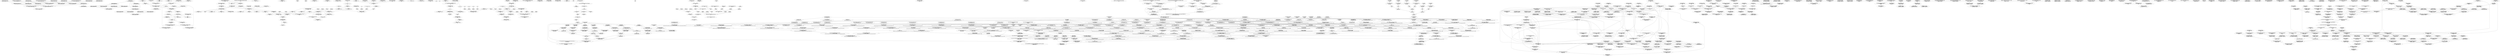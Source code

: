 digraph {
32286[label="IMPORTED IND & HUMAN EFFLUENT (DUMMY)\nC_C_C_C_C_C_C_imported C_C 19"]
32285[label="IMPORTED RIVER FLOW OUTPUT\nC_C_C_C_C_C_C_imported C_C 11 (3)"]
32284[label="IMPORTED RIVER CONC INPUT\nC_C_C_C_C_C_C_imported C_C 10 (5)"]
32283[label="IMPORTED TOTAL DIFFUSE RUNOFF AND RETURN FLO\nC_C_C_C_C_C_C_imported C_C 197"]
32281[label="IMPORTED CONC DIFFUSE RUNOFF\nC_C_C_C_C_C_C_imported C_C 254"]
32282[label="IMPORTED URBAN STORMWATER RUNOFF (DUMMY)\nC_C_C_C_C_C_C_imported C_C 202"]
32280[label="IMPORTED FLOW DIFFUSE RUNOFF (DUMMY)\nC_C_C_C_C_C_C_imported C_C 255"]
32278[label="IMPORTED BIODIVESITY (DUMMY)\nC_C_C_C_C_C_C_imported C_C 266"]
32279[label="IMPORTED CONC ASSIMILATION/RELEASE\nC_C_C_C_C_C_C_imported C_C 257"]
32277[label="IMPORTED RIVER HEALTH\nC_C_C_C_C_C_C_imported C_C 4 (6)"]
32276[label="IMPORTED LAND USE\nC_C_C_C_C_C_C_imported C_C 779"]
32275[label="IMPORTED PROVISIONING SERVICES\nC_C_C_C_C_C_C_imported C_C 780"]
32272[label="IMPORTED WATER QUALITY\nC_C_C_C_C_C_C_imported C_C 781"]
32273[label="IMPORTED TERRESTRIAL BII\nC_C_C_C_C_C_C_imported C_C 782"]
32274[label="IMPORTED RIVER BIODIV (PESC)\nC_C_C_C_C_C_C_imported C_C 783"]
32271[label="IMPORTED RIVER FLOW\nC_C_C_C_C_C_C_imported C_C 784"]
32266[label="IMPORTED REGULATING SERVICES\nC_C_C_C_C_C_C_imported C_C 788"]
32267[label="IMPORTED PROVISIONING SERVICES\nC_C_C_C_C_C_C_imported C_C 789"]
32268[label="IMPORTED CULTURAL SERVICES\nC_C_C_C_C_C_C_imported C_C 786"]
32269[label="IMPORTED SUPPORTING SERVICES\nC_C_C_C_C_C_C_imported C_C 787"]
32270[label="IMPORTED REGULATING SERVICES\nC_C_C_C_C_C_C_imported C_C 785"]
32264[label="IMPORTED SUPPORTING SERVICES\nC_C_C_C_C_C_C_imported C_C 791"]
32265[label="IMPORTED CULTURAL SERVICES\nC_C_C_C_C_C_C_imported C_C 790"]
32262[label="IMPORTED TEV (BIODIV RIVERINE)\nC_C_C_C_C_C_C_imported C_C 809"]
32263[label="IMPORTED TEV (BIODIV TERR)\nC_C_C_C_C_C_C_imported C_C 808"]
32261[label="IMPORTED RIVER CONC OUTPUT TO NXT CATCHMENT\nC_C_C_C_C_C_C_imported C_C 822"]
32260[label="IMPORTED EFFLUENT VOLUME\nC_C_C_C_C_C_C_imported C_C 823"]
32258[label="IMPORTED RIVER FLOW OUTPUT TO NEXT CATCHMENT\nC_C_C_C_C_C_C_imported C_C 825"]
32259[label="IMPORTED EFFLUENT CONC\nC_C_C_C_C_C_C_imported C_C 824"]
32256[label="IMPORTED FORESTRY (DUMMY)\nC_C_C_C_C_C_C_imported C_C 856"]
32257[label="IMPORTED AGRICULTURE (DUMMY)\nC_C_C_C_C_C_C_imported C_C 834"]
32254[label="IMPORTED MINING (DUMMY)\nC_C_C_C_C_C_C_imported C_C 862"]
32255[label="IMPORTED AQUACULTURE (DUMMY)\nC_C_C_C_C_C_C_imported C_C 855"]
32253[label="IMPORTED RIVER FLOW OUTPUT (DUMMY)\nC_C_C_C_C_C_C_imported C_C 871"]
32252[label="IMPORTED  INPUT TO NEXT SUB-CATCH\nC_C_C_C_C_C_C_imported C_C 874"]
103278[label="HH LIVELIHOOD VALUE ADD: ARTESENAL FISHERIES\n0.0 : 206802066.667 : 7444874400.0\nC27"]
103277[label="HH LIVELIHOOD VALUE ADD: COMMERICAL FISHERIES\n0.0 : 0.564237277778 : 20.312542\nC26"]
103276[label="ARTESENAL FISHERIES\n0.0 : 0.166666666667 : 4.0\nC25"]
103275[label="COMMERICAL FISHERIES\n-120.0 : 4.52830188679 : 120.0\nC24"]
103274[label="ADULTS\n0.0 : 0.235487741935 : 7.30012\nC23"]
103273[label="SPAWNING STOCK (LAST SEASON)\n0.0 : 0.168423225806 : 5.22112\nC22"]
103272[label="WATER QUALITY\n0.0 : 0.067064516129 : 2.079\nC21"]
103270[label="RAINFALL\n0.0 : 0.0636936774194 : 1.974504\nC19"]
103271[label="POLLUTION\n0.0 : 0.107112193548 : 3.320478\nC20"]
103268[label="ALIEN INVASIVE PLANTS\n0.0 : 129024288.889 : 4644874400.0\nC17"]
103269[label="TEMPERATURE\n0.0 : 40480000.0 : 1457280000.0\nC18"]
103267[label="ECOLOGICAL FLOW AVAILABLE\n0.0 : 0.31656 : 7.59744\nC16"]
103264[label="JUVENILES\n0.0 : 77777777.7778 : 2800000000.0\nC13"]
103265[label="SPAWN\n-235.0 : 5.53333333333 : 180.0\nC14"]
103266[label="ECOLOGICAL INTEGRITY OF ESTUARIES\n0.0 : 0.170805870968 : 5.294982\nC15"]
103262[label="MORTALITY RATE\n0.0 : 70.5882352941 : 2400.0\nC11"]
103263[label="SURVIVING SPAWN\n0.0 : 72413545.7872 : 3403436652.0\nC12"]
103261[label="MORTALITY RATE\n0.0 : 9626.66666667 : 346560.0\nC10"]
103260[label="GROWTH RATE\n0.0 : 7952736.96 : 198818424.0\nC9"]
103259[label="GROWTH RATE\n0.0 : 10403.0769231 : 270480.0\nC8"]
103258[label="INTEGRITY OF NURSERY\n0.0 : 0.00333333333333 : 0.12\nC7"]
103257[label="WATER\n0.0 : 4000.0 : 144000.0\nC6"]
103256[label="FOOD, NUTRIENTS\n0.0 : 27193.3333333 : 652640.0\nC5"]
103255[label="HABITAT PROTECTION\n0.0 : 5724.44444444 : 206080.0\nC4"]
103254[label="TOTAL ESTUARINE FLOW REQUIREMENT\n0.0 : 0.947368421053 : 36.0\nC3"]
103253[label="OTHERS\n0.0 : 0.0950666666667 : 2.2816\nC2"]
103252[label="MAIN, LARGE ESTUARIES\n0.1 : 0.1 : 1.7\nC1"]
103279[label="NO OF ECO-TOURISTS\n0.0 : 266666666.667 : 9600000000.0\nC28"]
103280[label="VALUE ADD TO ECOLOGICAL FLOW: ARTESENAL\n0.0 : 671466666.667 : 24172800000.0\nC29"]
103281[label="VALUE ADD TO ECOLOGICAL FLOW: ARTESENAL\n0.0 : 739130434.783 : 34000000000.0\nC30"]
103361[label="DIRECT VAD\n0.0 : 40480000.0 : 1457280000.0\nC18"]
103362[label="TOTAL VAD\nC_C17"]
103360[label="TOTAL VAD\n0.0 : 129024288.889 : 4644874400.0\nC17"]
103359[label="DIRECT VAD\n0.0 : 0.31656 : 7.59744\nC16"]
103358[label="INCREASE IN LOCAL TRAVEL COSTS\n0.0 : 0.170805870968 : 5.294982\nC15"]
103357[label="NO OF LOCAL TOURISTS\n-235.0 : 5.53333333333 : 180.0\nC14"]
103356[label="AVERAGE STAY\n0.0 : 77777777.7778 : 2800000000.0\nC13"]
103355[label="NO OF NON-ECO-TOURISTS\n0.0 : 72413545.7872 : 3403436652.0\nC12"]
103354[label="NO OF ECO-TOURISTS\n0.0 : 70.5882352941 : 2400.0\nC11"]
103353[label="AVERAGE STAY\n0.0 : 9626.66666667 : 346560.0\nC10"]
103352[label="POLLUTION (AIR, WATER)\n0.0 : 7952736.96 : 198818424.0\nC9"]
103351[label="FLOODS, DROUGHT\n0.0 : 10403.0769231 : 270480.0\nC8"]
103350[label="ALIEN INVASIVE PLANTS\n0.0 : 0.00333333333333 : 0.12\nC7"]
103349[label="ECOLOGICAL INTEGRITY\n0.0 : 4000.0 : 144000.0\nC6"]
103348[label="NO OF OVERSEAS TOURISTS\n0.0 : 27193.3333333 : 652640.0\nC5"]
103347[label="OTHERS\n0.0 : 5724.44444444 : 206080.0\nC4"]
103346[label="EUROPEAN TOURISTS\n0.0 : 0.947368421053 : 36.0\nC3"]
103345[label="INCREASE IN OVERSEAS AIR TRAVEL COSTS\n0.0 : 0.0950666666667 : 2.2816\nC2"]
103344[label="ATTRACTIVENESS: SAFETY, AMENITIES, RECREATIONAL FACILITIES\n0.1 : 0.1 : 1.7\nC1"]
103363[label="DIRECT VAD\nC_C18"]
103364[label="TOTAL VAD\nC_C_C17"]
103365[label="WATER USE\n0.0 : 0.0636936774194 : 1.974504\nC19"]
103366[label="ENERGY USE\n0.0 : 0.107112193548 : 3.320478\nC20"]
103367[label="WATER USE\n0.0 : 0.067064516129 : 2.079\nC21"]
103368[label="ENERGY USE\n0.0 : 0.168423225806 : 5.22112\nC22"]
103369[label="TOTAL ENERGY USE\n0.0 : 0.235487741935 : 7.30012\nC23"]
103370[label="TOTAL WATER USE\n-120.0 : 4.52830188679 : 120.0\nC24"]
103371[label="ECOTOURISM INCOME\n0.0 : 0.166666666667 : 4.0\nC25"]
103372[label="NON-ECOTOURISM INCOME\n0.0 : 0.564237277778 : 20.312542\nC26"]
103373[label="TOTAL TOURISM INCOME\n0.0 : 206802066.667 : 7444874400.0\nC27"]
103576[label="CARBON EMISSIONS (CO2)\n0.0 : 0.716856611111 : 25.806838\nC34"]
103575[label="CARBON CREDITS\n0.0 : 0.177235354839 : 5.494296\nC33"]
103574[label="TOTAL ENERGY BALANCE\nC32"]
103573[label="TOTAL EMISSIONS FROM MANUFACTURING\n0.0 : 1.25 : 30.0\nC31"]
103572[label="TOTAL ENERGY PRODUCTION\n0.0 : 739130434.783 : 34000000000.0\nC30"]
103570[label="LOAD SHEDDING\n0.0 : 266666666.667 : 9600000000.0\nC28"]
103571[label="TOTAL ENERGY NEEDS\n0.0 : 671466666.667 : 24172800000.0\nC29"]
103569[label="TOTAL ENERGY USE\n0.0 : 206802066.667 : 7444874400.0\nC27"]
103568[label="ENERGY USE\nC_C_C_C_C26"]
103566[label="ENERGY USE\nC_C_C26"]
103567[label="ENERGY USE\nC_C_C_C26"]
103564[label="ENERGY USE\n0.0 : 0.564237277778 : 20.312542\nC26"]
103565[label="ENERGY USE\nC_C26"]
103563[label="TOTAL EMISSIONS FROM CONSTRUCTION SECTOR\n0.0 : 0.166666666667 : 4.0\nC25"]
103562[label="ECONOMIC VALUE\n-120.0 : 4.52830188679 : 120.0\nC24"]
103561[label="VALUE ADD\n0.0 : 0.235487741935 : 7.30012\nC23"]
103560[label="ECONOMIC VALUE ADD?\n0.0 : 0.168423225806 : 5.22112\nC22"]
103559[label="ECONOMIC VALUE\n0.0 : 0.067064516129 : 2.079\nC21"]
103557[label="VALUE OF RESIDENTIAL\n0.0 : 0.0636936774194 : 1.974504\nC19"]
103558[label="VALUE OF CIVIL CONSTRUCTION\n0.0 : 0.107112193548 : 3.320478\nC20"]
103556[label="WATER USE BY SECTOR\n0.0 : 40480000.0 : 1457280000.0\nC18"]
103555[label="WATER USE\nC_C_C_C_C17"]
103554[label="WATER USE\nC_C_C_C17"]
103552[label="WATER USE\nC_C17"]
103553[label="WATER USE\nC_C_C17"]
103551[label="WATER USE\n0.0 : 129024288.889 : 4644874400.0\nC17"]
103550[label="EMISSIONS\nC_C_C16"]
103549[label="EMISSIONS\nC_C16"]
103548[label="EMISSIONS\n0.0 : 0.31656 : 7.59744\nC16"]
103547[label="EMISSIONS\n0.0 : 0.170805870968 : 5.294982\nC15"]
103546[label="EXTREME EVENTS\n-235.0 : 5.53333333333 : 180.0\nC14"]
103545[label="WIND\n0.0 : 77777777.7778 : 2800000000.0\nC13"]
103544[label="SEA-LEVEL RISE\n0.0 : 72413545.7872 : 3403436652.0\nC12"]
103543[label="POPULATION MIGRATION\n0.0 : 70.5882352941 : 2400.0\nC11"]
103541[label="?\nC_C_C_C9"]
103542[label="BUILDINGS: ENERGY EFFICIENCY\n0.0 : 9626.66666667 : 346560.0\nC10"]
103540[label="?\nC_C_C9"]
103539[label="?\nC_C9"]
103538[label="?\n0.0 : 7952736.96 : 198818424.0\nC9"]
103537[label="SEASHORE RESIDENTIAL\n0.0 : 10403.0769231 : 270480.0\nC8"]
103536[label="INDUSTRIAL\n0.0 : 0.00333333333333 : 0.12\nC7"]
103535[label="CIVIL\n0.0 : 4000.0 : 144000.0\nC6"]
103534[label="RESIDENTIAL\n0.0 : 27193.3333333 : 652640.0\nC5"]
103533[label="EMISSIONS\n0.0 : 5724.44444444 : 206080.0\nC4"]
103532[label="RATE OF USE\n0.0 : 0.947368421053 : 36.0\nC3"]
103531[label="\n0.0 : 0.0950666666667 : 2.2816\nC2"]
103530[label="TEMPERATURE INCREASE\n0.1 : 0.1 : 1.7\nC1"]
103577[label="GHG EMISSIONS\n0.0 : 14.8148148148 : 400.0\nC35"]
103578[label="NOXIOUS EMISSIONS\n0.0 : 1.66666666667 : 60.0\nC36"]
103579[label="AIR QUANTITY\n0.0 : 1.31707317073 : 54.0\nC37"]
103580[label="RESPIRATORY DISORDERS\n-60.0 : 2.85714285714 : 60.0\nC38"]
103581[label="LIVELIHOOD COSTS\nC39"]
103582[label="HEALTH COSTS\n-210.0 : 8.125 : 180.0\nC40"]
103832[label="AIR QUALITY\nC32"]
103833[label="RESPIRATORY DISORDERS\n0.0 : 0.177235354839 : 5.494296\nC33"]
103830[label="NOXIOUS EMISSIONS\n0.0 : 739130434.783 : 34000000000.0\nC30"]
103831[label="CARBON CREDITS\n0.0 : 1.25 : 30.0\nC31"]
103829[label="GHG EMISSIONS\n0.0 : 671466666.667 : 24172800000.0\nC29"]
103827[label="WATER USE BY ENERGY SECTOR\n0.0 : 206802066.667 : 7444874400.0\nC27"]
103828[label="CARBON EMISSIONS (CO2)\n0.0 : 266666666.667 : 9600000000.0\nC28"]
103825[label="TOTAL EMISSIONS FROM MANUFACTURING\n0.0 : 0.166666666667 : 4.0\nC25"]
103826[label="FINANCE & INVESTMENT\n0.0 : 0.564237277778 : 20.312542\nC26"]
103823[label="TOTAL ENERGY PRODUCTION\n0.0 : 0.235487741935 : 7.30012\nC23"]
103824[label="TOTAL ENERGY BALANCE\n-120.0 : 4.52830188679 : 120.0\nC24"]
103822[label="TOTAL ENERGY NEEDS\n0.0 : 0.168423225806 : 5.22112\nC22"]
103821[label="LOADSHEDDING\n0.0 : 0.067064516129 : 2.079\nC21"]
103820[label="TOTAL ENERGY USE\n0.0 : 0.107112193548 : 3.320478\nC20"]
103819[label="ENERGY USE\nC_C_C_C_C19"]
103818[label="ENERGY USE\nC_C_C_C19"]
103817[label="ENERGY USE\nC_C_C19"]
103816[label="ENERGY USE\nC_C19"]
103815[label="ENERGY USE\n0.0 : 0.0636936774194 : 1.974504\nC19"]
103814[label="WATER USE\nC_C_C_C_C18"]
103813[label="WATER USE\nC_C_C_C18"]
103812[label="WATER USE\nC_C_C18"]
103810[label="WATER USE\n0.0 : 40480000.0 : 1457280000.0\nC18"]
103811[label="WATER USE\nC_C18"]
103808[label="EMISSIONS\nC_C_C_C_C16"]
103809[label="TOTAL EMISSIONS FROM MANUFACTURING SECTOR\n0.0 : 129024288.889 : 4644874400.0\nC17"]
103807[label="EMISSIONS\nC_C_C_C16"]
103805[label="EMISSIONS\nC_C16"]
103806[label="EMISSIONS\nC_C_C16"]
103804[label="EMISSIONS\n0.0 : 0.31656 : 7.59744\nC16"]
103803[label="X RATE OF USE:= WATER & FUEL USAGE & EMISSIONS\n0.0 : 0.170805870968 : 5.294982\nC15"]
103802[label="BUILDINGS: ENERGY EFFICIENCY\n-235.0 : 5.53333333333 : 180.0\nC14"]
103801[label="NO OF NON-ELECTRIFIED DWELLINGS AND HOUSEHOLDS\n0.0 : 77777777.7778 : 2800000000.0\nC13"]
103800[label="NO PEOPLE USING PARAFFIN\n0.0 : 72413545.7872 : 3403436652.0\nC12"]
103798[label="POPULATION MIGRATION\n0.0 : 9626.66666667 : 346560.0\nC10"]
103799[label="NO PEOPLE USING WOOD\n0.0 : 70.5882352941 : 2400.0\nC11"]
103797[label="POPULATION INCREASE\n0.0 : 7952736.96 : 198818424.0\nC9"]
103796[label="ENERGY DEMAND INCREASE\n0.0 : 10403.0769231 : 270480.0\nC8"]
103795[label="?\nC_C_C_C_C_C_C_C7"]
103794[label="?\nC_C_C_C_C_C_C7"]
103793[label="?\nC_C_C_C_C_C7"]
103791[label="?\nC_C_C_C7"]
103792[label="?\nC_C_C_C_C7"]
103789[label="?\n0.0 : 0.00333333333333 : 0.12\nC7"]
103790[label="?\nC_C_C7"]
103788[label="EXTREME EVENTS\n0.0 : 4000.0 : 144000.0\nC6"]
103787[label="CLOTHING\n0.0 : 27193.3333333 : 652640.0\nC5"]
103786[label="RATE OF PRODUCTION\n0.0 : 5724.44444444 : 206080.0\nC4"]
103785[label="TRANSMISSION EFFICIENCY\n0.0 : 0.947368421053 : 36.0\nC3"]
103784[label="TEMPERATURE INCREASE\n0.0 : 0.0950666666667 : 2.2816\nC2"]
103783[label="WIND\n0.1 : 0.1 : 1.7\nC1"]
103834[label="LIVELIHOOD COSTS\n0.0 : 0.716856611111 : 25.806838\nC34"]
103835[label="HEALTH COSTS\n0.0 : 14.8148148148 : 400.0\nC35"]
103886[label="HEALTH COSTS\nC_C35"]
103887[label="LIVELIHOOD COSTS\nC_C34"]
103888[label="WIND\nC_C1"]
103889[label="TEMPERATURE INCREASE\nC_C2"]
103890[label="TRANSMISSION EFFICIENCY\nC_C3"]
103891[label="RATE OF PRODUCTION\n0.0 : 17173.3333333 : 206080.0\nC_C4"]
103892[label="SOLAR, WIND\nC_C5"]
103893[label="EXTREME EVENTS\n0.0 : 10000.0 : 200000.0\nC_C6"]
103894[label="STEENBRAS PUMPED STORAGE: 180MW\nC_C_C_C7"]
103895[label="ESKOM PRODUCTION 3460MW\nC_C7"]
103896[label="PALMIET PUMPED STORAGE: 420MW\nC_C_C_C_C_C7"]
103897[label="KOEBERG: 1800MW\nC_C_C_C_C7"]
103898[label="PBMR\nC_C_C_C_C_C_C7"]
103899[label="WOOD\nC_C_C_C_C_C_C_C7"]
103900[label="PARAFFIN\nC_C_C_C_C_C_C_C_C7"]
103901[label="ENERGY DEMAND INCREASE\n0.0 : 13524.0 : 270480.0\nC_C8"]
103902[label="POPULATION INCREASE\nC_C9"]
103903[label="NO PEOPLE USING WOOD\nC_C11"]
103904[label="POPULATION MIGRATION\nC_C10"]
103905[label="NO PEOPLE USING PARAFFIN\nC_C12"]
103906[label="NO OF NON-ELECTRIFIED DWELLINGS AND HOUSEHOLDS\nC_C13"]
103907[label="BUILDINGS: ENERGY EFFICIENCY\nC_C14"]
103908[label="X RATE OF USE:= WATER & FUEL USAGE & EMISSIONS\nC_C15"]
103909[label="EMISSIONS\nC_C16"]
103910[label="EMISSIONS\nC_C_C_C16"]
103911[label="EMISSIONS\nC_C_C16"]
103912[label="EMISSIONS\nC_C_C_C_C16"]
103913[label="TOTAL EMISSIONS FROM MANUFACTURING SECTOR\nC_C17"]
103914[label="EMISSIONS\nC_C_C_C_C_C16"]
103915[label="WATER USE\nC_C_C18"]
103916[label="WATER USE\nC_C18"]
103917[label="WATER USE\nC_C_C_C18"]
103918[label="WATER USE\nC_C_C_C_C18"]
103919[label="WATER USE\nC_C_C_C_C_C18"]
103920[label="ENERGY USE\nC_C19"]
103921[label="ENERGY USE\nC_C_C19"]
103922[label="ENERGY USE\nC_C_C_C19"]
103923[label="ENERGY USE\nC_C_C_C_C19"]
103924[label="ENERGY USE\nC_C_C_C_C_C19"]
103925[label="TOTAL ENERGY USE\nC_C20"]
103926[label="LOADSHEDDING\nC_C21"]
103927[label="TOTAL ENERGY NEEDS\nC_C22"]
103928[label="TOTAL ENERGY BALANCE\nC_C24"]
103929[label="TOTAL ENERGY PRODUCTION\nC_C23"]
103930[label="FINANCE & INVESTMENT\nC_C26"]
103931[label="TOTAL EMISSIONS FROM MANUFACTURING\nC_C25"]
103932[label="CARBON EMISSIONS (CO2)\nC_C28"]
103933[label="WATER USE BY ENERGY SECTOR\nC_C27"]
103934[label="GHG EMISSIONS\nC_C29"]
103935[label="CARBON CREDITS\nC_C31"]
103936[label="NOXIOUS EMISSIONS\nC_C30"]
103937[label="RESPIRATORY DISORDERS\nC_C33"]
103938[label="AIR QUALITY\nC_C32"]
125792[label="C882: YIELD: WHEAT (TONS)\n0.0 : 50.0 : 1000.0\nC_C_C882=C_C_C_C_C_C_C_C_C_C_C_C_C10 * 19.4"]
125791[label="C927:YIELD SOYBEANS (TONS)\n0.0 : 50.0 : 500.0\nC_C_C927=C_C_C_C_C878 * 3.125"]
125788[label="WATER USE: DRYLAND M3/A\n0.0 : 325000.0 : 6500000.0\nC_C_C_C_C_C_C_C_C_C_C_C_C_C_C25_1=C_C_C_C_C_C_C_C_C_C_C_C_C_C_C23 + C_C_C_C884"]
125789[label="C884\n0.0 : 275000.0 : 5500000.0\nC_C_C_C884=C_C_C_C_C_C_C_C_C_C_C_C_C_C_C15 + C_C_C_C_C_C_C_C_C_C_C_C_C_C_C7"]
125790[label="C929:YIELD:TOBACCO\n0.0 : 40.0 : 400.0\nC_C_C929=C_C_C_C_C_C_C879 * 2.89"]
125787[label="C928: FRUIT AND VEG (MORE) (TONS)\n0.0 : 30.0 : 300.0\nC_C_C928=C_C_C_C_C879 * 13.93"]
125784[label="C930: SUNFLOWER SEED YIELD (TONS)\n0.0 : 4.0 : 48.0\nC_C_C930=C_C_C_C_C880 * 1"]
125785[label="C936: WATER USE: TOBACCO\n0.0 : 25000.0 : 500000.0\nC_C936=C_C_C_C_C_C_C879* 3938"]
125786[label="DRYLAND WATER USE:  SUNFLOWER (KM3) (2)\n0.0 : 882.352941176 : 15000.0\nC_C_C_C_C_C_C_C_C_C_C_C_C_C_C22_2=1*C_C_C_C_C880*294"]
125781[label="DRYLAND WATER USE:  SOYBEANS (KM3)\n0.0 : 263.157894737 : 5000.0\nC_C_C_C_C_C_C_C_C_C_C_C_C_C_C22_2_1=C_C_C_C_C878*459"]
125782[label="WATER USE ABSTRACTION 1 (KM3)\n0.0 : 6818181.81818 : 150000000.0\nC_C_C_C_C_C_C_C_C_C_C_C_C_C_C26=1 * C_C_C_C_C_C_C_C_C_C_C_C_C_C_C25_1 + C_C936"]
125783[label="DRYLAND WATER USE:  GRAIN AND WHEAT (KM3)\n0.0 : 250000.0 : 5000000.0\nC_C_C_C_C_C_C_C_C_C_C_C_C_C_C15=C_C_C_C_C_C_C_C_C_C_C_C_C_C_C19 + C_C_C_C_C_C_C_C_C_C_C_C_C_C_C20"]
125770[label="C971\n0.0 : 600000.0 : 15000000.0\nC971=C964+C965"]
125771[label="C969\n0.0 : 400000.0 : 10000000.0\nC969=C960+C961"]
125772[label="C977: AGGREGATED SUBSISTENCE EARNINGS  PER HOUSEHOLD (R)\n0.0 : 200.0 : 5000.0\nC977=C976/C957"]
125773[label="DRYLAND WATER USE:  SUGARCANE (KM3)\n0.0 : 3529.41176471 : 60000.0\nC_C_C_C_C_C_C_C_C_C_C_C_C_C_C21=C_C_C_C_C_C_C_C_C_C_C_C_C6 * 1100"]
125774[label="C978: WESTERN CAPE  TOTAL WATER USE  M3/A\n0.0 : 100000000.0 : 2000000000.0\nC978=C_C886+C_C_C_C_C_C_C_C_C_C_C_C_C_C_C26"]
125775[label="YIELD: FRUIT AND NUTS (TONS) (2)\n0.0 : 100.0 : 2000.0\nC_C_C_C_C_C_C_C_C_C_C_C_C_C12_2=C_C_C_C_C_C_C_C_C_C_C_C_C5 * 21.3"]
125776[label="DRYLAND WATER USE  GRAIN (KM3)\n0.0 : 400000.0 : 4000000.0\nC_C_C_C_C_C_C_C_C_C_C_C_C_C_C19=C_C_C_C_C_C_C_C_C_C_C_C_C4 * 4936.5"]
125777[label="DRYLAND WATER USE WHEAT (KM3)\n0.0 : 2352.94117647 : 40000.0\nC_C_C_C_C_C_C_C_C_C_C_C_C_C_C20=C_C_C_C_C_C_C_C_C_C_C_C_C10 * 730.47"]
125778[label="DRYLAND WATER USE:  SUNFLOWER AND SOYBEANS\n0.0 : 2368.42105263 : 45000.0\nC_C_C_C_C_C_C_C_C_C_C_C_C_C_C7=C_C_C_C_C_C_C_C_C_C_C_C_C_C_C22_2_1 + C_C_C_C_C_C_C_C_C_C_C_C_C_C_C22_2"]
125779[label="DRYLAND WATER USE:  SUGARCANE, FRUITS AND NUTS (KM3)\n0.0 : 5000.0 : 100000.0\nC_C_C_C_C_C_C_C_C_C_C_C_C_C_C23=C_C_C_C_C_C_C_C_C_C_C_C_C_C_C21 + C_C_C_C_C_C_C_C_C_C_C_C_C_C_C22"]
125780[label="YIELD: SUGARCANE TONS\n0.0 : 250.0 : 5000.0\nC_C_C_C_C_C_C_C_C_C_C_C_C_C8_3_1=C_C_C_C_C_C_C_C_C_C_C_C_C6 * 66.65"]
125768[label="C975\n0.0 : 1000000.0 : 20000000.0\nC975=C974"]
125769[label="C926: GRAIN YIELD\n0.0 : 500.0 : 5000.0\nC_C_C926=C_C_C_C_C_C_C_C_C_C_C_C_C4 * 5.7"]
125767[label="C976: TOTAL EARNINGS  FROM SUBSISTENCE (R)\n0.0 : 2000000.0 : 40000000.0\nC976=C975+C973"]
125766[label="DRYLAND WATER USE: FRUITS AND NUTS (KM3)\n0.0 : 1764.70588235 : 30000.0\nC_C_C_C_C_C_C_C_C_C_C_C_C_C_C22=800 * C_C_C_C_C_C_C_C_C_C_C_C_C5 + 800 * C_C_C_C_C879"]
125762[label="C885: RURAL POPULATION  (M3/A)\n0.0 : 20000.0 : 300000.0\nC_C_C885"]
125763[label="C972\n0.0 : 200000.0 : 5000000.0\nC972=C966+C967"]
125764[label="C973\n0.0 : 500000.0 : 16000000.0\nC973=C969+C970"]
125765[label="C970\n0.0 : 240000.0 : 6000000.0\nC970=C962+C963"]
125761[label="C958: VEG GARDENS\n0.0 : 500.0 : 12000.0\nC958=C957*0.295"]
125759[label="VAD FRUITS & NUTS (R/A)\n0.0 : 3000.0 : 63000.0\nC_C_C_C_C_C_C_C_C_C_C_C_C28=C_C_C_C_C_C_C_C_C_C_C_C_C22 * 1.836000"]
125760[label="C959: WATER USE VEG GARDENS\n0.0 : 6000.0 : 144000.0\nC959=C958*5.21"]
125758[label="TOTAL VAD:  DRYLAND CROPS (1) (R/A)\n0.0 : 6000000.0 : 120000000.0\nC_C_C_C_C_C_C_C_C_C_C_C_C30_1= C_C_C_C_C_C_C_C_C_C_C_C_C29_1+C950"]
125756[label="PERC_AREABIOETHANOL_SUGARCANE\n0.0 : 0.1 : 1.0\nC_C_C_C_C_C_C_C_C_C_C_C_C32_1_1_2"]
125757[label="C974\n0.0 : 800000.0 : 20000000.0\nC974=C971+C972"]
125755[label="C968: NO OF HAIR SALONS\n0.0 : 20.0 : 500.0\nC968"]
125753[label="C957: RURAL HOUSEHOLDS\n0.0 : 1000.0 : 25000.0\nC957"]
125754[label="C942: VAD FORESTRY\n0.0 : 13450000.0 : 134500000.0\nC942=C895*1.345"]
125752[label="C954\n0.0 : 35000000.0 : 350000000.0\nC954=C_C_C_C_C_C_C_C_C_C_C_C_C_C16+C_C_C_C_C_C_C_C_C_C_C_C26"]
125751[label="C945: TOTAL VAD IRRIGATED AGRICULTURE (R)\n0.0 : 202000000.0 : 2020000000.0\nC_C945=C_C941+C_C_C_C_C_C_C_C_C_C_C_C27_1"]
125750[label="C949\n0.0 : 1000000.0 : 20000000.0\nC949=C_C_C_C_C_C_C_C_C_C_C_C_C27+C948"]
125748[label="C934: IRRIGATION TOBACCO (M3/A)\n0.0 : 4000000.0 : 40000000.0\nC934=C_C_C_C_C_C_C_C_C_C_C_C_C_C_C_C4_2_2*4729"]
125749[label="URBAN POPULATION  WATER USE (M3/A)\n0.0 : 400000.0 : 8000000.0\nC_C_C_C_C_C_C_C_C_C_C_C_C_C16=C_C_C885 * 25"]
125745[label="C944: VAD FORESTRY  & MINING\n0.0 : 10000000.0 : 150000000.0\nC944=C942+C943"]
125746[label="C882: YIELD: WHEAT (TONS)\n0.0 : 50.0 : 1000.0\nC_C882=C_C_C_C_C_C_C_C_C_C_C_C_C_C8_4 * 19.4"]
125747[label="C945\n0.0 : 60000000.0 : 600000000.0\nC945=C941"]
125740[label="C937: PRODUCTIVE WATER USE IN COMMERCIAL AGRICULTURE M3/A\n0.0 : 55555555.5556 : 1000000000.0\nC937=C_C_C_C_C_C_C_C_C_C_C_C_C26+C_C_C_C_C_C_C_C_C_C_C_C25_1"]
125741[label="C948: VAD TOBACCO (R)\n0.0 : 500000.0 : 10000000.0\nC948=C936*1.836*8"]
125742[label="C941: TVAD TOBACCO\n0.0 : 200000000.0 : 2000000000.0\nC_C941=C934 * 5.4 * 8"]
125743[label="C943:VAD MINING\n0.0 : 800000.0 : 8000000.0\nC943=C894*1.836*16"]
125744[label="VAD WHEAT (R/A)\n0.0 : 8000.0 : 80000.0\nC_C_C_C_C_C_C_C_C_C_C_C_C17=C_C_C_C_C_C_C_C_C_C_C_C_C20 * 1.836000"]
125734[label="TVAD GRAIN (1) (R/A)\n0.0 : 2200000.0 : 22000000.0\nC_C_C_C_C_C_C_C_C_C_C_C_C13_1=C_C_C_C_C_C_C_C_C_C_C_C_C19 * 5.400000"]
125735[label="TVAD SUGARCANE (1) (R/A)\n0.0 : 30000.0 : 660000.0\nC_C_C_C_C_C_C_C_C_C_C_C_C18_1=C_C_C_C_C_C_C_C_C_C_C_C_C21 * 9.910000"]
125736[label="PERC_AREABIOETHANOL_GRAIN\n0.0 : 0.1 : 1.0\nC_C_C_C_C_C_C_C_C_C_C_C_C32_1_1"]
125737[label="TOT VAD:  MAIZE & WHEAT (1)\n0.0 : 2420000.0 : 24200000.0\nC_C_C_C_C_C_C_C_C_C_C_C_C27_1=C_C_C_C_C_C_C_C_C_C_C_C_C17_1 + C_C_C_C_C_C_C_C_C_C_C_C_C13_1"]
125738[label="C940: WESTERN CAPE TOTAL BIOFUELS (LITRES)\n0.0 : 555555.555556 : 10000000.0\nC940=C_C_C_C_C_C_C_C_C_C_C_C12+C_C_C_C_C_C_C_C_C_C_C_C_C12"]
125739[label="VAD: MAIZE & WHEAT (R/A)\n0.0 : 880000.0 : 8800000.0\nC_C_C_C_C_C_C_C_C_C_C_C_C27=C_C_C_C_C_C_C_C_C_C_C_C_C13 + C_C_C_C_C_C_C_C_C_C_C_C_C17"]
125732[label="BIOETHANOL_PRODN_GRAIN (3)\n0.0 : 100000.0 : 2000000.0\nC_C_C_C_C_C_C_C_C_C_C_C_C8_3_1_1_1_3=C_C_C_C_C_C_C_C_C_C_C_C_C8 * 2460 * C_C_C_C_C_C_C_C_C_C_C_C_C32_1_1"]
125733[label="WATER USE: DRYLAND M3/A\n0.0 : 280000.0 : 5600000.0\nC_C_C_C_C_C_C_C_C_C_C_C_C25_1=C_C_C_C_C_C_C_C_C_C_C_C_C23 + C_C884"]
125730[label="C936: WATER USE: TOBACCO\n0.0 : 25000.0 : 500000.0\nC936=C_C_C_C_C_C_C_C_C_C_C_C_C_C_C_C_C4_2_2*3938"]
125731[label="C927:YIELD SOYBEANS (TONS)\n0.0 : 50.0 : 500.0\nC_C927=C_C_C_C_C_C_C_C_C_C_C_C_C4_2_1_1 * 3.125"]
125728[label="C938: ADDITUP  DIRECT VAD (R)\n0.0 : 300000000.0 : 3000000000.0\nC938=C_C_C_C_C_C_C_C_C_C_C_C30+C_C_C_C_C_C_C_C_C_C_C_C_C30"]
125729[label="C930: SUNFLOWER SEED YIELD (TONS)\n0.0 : 4.0 : 48.0\nC_C930=C_C_C_C_C_C_C_C_C_C_C_C_C_C_C4_2_2 * 1"]
125727[label="C941: VAD TOBACCO\n0.0 : 30000000.0 : 600000000.0\nC941=C934*1.836*8"]
125720[label="LAND RATIO (LR) FRUIT & VEG\n0.1 : 0.2 : 1.7\nC_C_C_C_C_C_C_C_C_C_C_C_C_C_C1_4"]
125721[label="C878: SOYBEANS DRYLAND\n0.0 : 1.0 : 10.0\nC_C_C_C_C878"]
125722[label="REAL AREA PLANTED: SOYBEANS (HA)\n0.0 : 1.0 : 10.0\nC_C_C_C_C_C_C_C_C_C_C_C_C4_2_1_1"]
125723[label="C884\n0.0 : 275000.0 : 5500000.0\nC_C884=C_C_C_C_C_C_C_C_C_C_C_C_C15 + C_C_C_C_C_C_C_C_C_C_C_C_C7"]
125724[label="BIOETHANOL_PRODN_SUGARCANE\n0.0 : 102500.0 : 2050000.0\nC_C_C_C_C_C_C_C_C_C_C_C_C8_3_1_1_1_2=C_C_C_C_C_C_C_C_C_C_C_C_C8_3 * 1014 * C_C_C_C_C_C_C_C_C_C_C_C_C32_1_1_2"]
125725[label="LAND RATIO (LR) SUGARCANE\n0.1 : 0.2 : 1.7\nC_C_C_C_C_C_C_C_C_C_C_C1_3"]
125726[label="BIODIESEL PRODN-SOYBEANS\n0.0 : 500.0 : 10000.0\nC_C_C_C_C_C_C_C_C_C_C_C_C41_3_2=C_C_C_C_C_C_C_C_C_C_C_C_C32_1_3 * C_C_C_C_C_C_C_C_C_C_C_C_C4_2_1_1 * 86"]
125718[label="C880: DRYLAND  SUNFLOWER\n0.0 : 4.0 : 48.0\nC_C_C_C_C880"]
125719[label="C939:  TOTAL VAD (R)\n0.0 : 800000000.0 : 8000000000.0\nC939=C_C_C_C_C_C_C_C_C_C_C_C30_1+C_C_C_C_C_C_C_C_C_C_C_C_C30_1"]
125713[label="PERC_AREASUNFLOWERFORBIODIESEL\n0.0 : 0.1 : 1.0\nC_C_C_C_C_C_C_C_C_C_C_C_C32_1_2"]
125716[label="C928: FRUIT AND VEG (MORE) (TONS)\n0.0 : 30.0 : 300.0\nC_C928=C_C_C_C_C_C_C_C_C_C_C_C_C_C4_2_2 * 13.93"]
125717[label="PERC_AREASOYFORBIODIESEL\n0.0 : 0.1 : 1.0\nC_C_C_C_C_C_C_C_C_C_C_C_C32_1_3"]
125715[label="DRYLAND WATER USE:  SUNFLOWER (KM3) (2)\n0.0 : 882.352941176 : 15000.0\nC_C_C_C_C_C_C_C_C_C_C_C_C22_2=C_C_C_C_C_C_C_C_C_C_C_C_C_C_C4_2_2 * 294"]
125714[label="C879:  DRYLAND TOBACCO\n0.0 : 15.0 : 120.0\nC_C_C_C_C_C_C879"]
125712[label="TVAD WHEAT (1) (R/A)\n0.0 : 11000.0 : 253000.0\nC_C_C_C_C_C_C_C_C_C_C_C_C17_1=C_C_C_C_C_C_C_C_C_C_C_C_C20 * 5.400000"]
125711[label="BIOETHANOL_PRODN_WHEAT (3) (1)\n0.0 : 5000.0 : 100000.0\nC_C_C_C_C_C_C_C_C_C_C_C8_3_1_1_1_3_1=C_C_C_C_C_C_C_C_C_C_C_C_C8_4*2016*C_C_C_C_C_C_C_C_C_C_C_C32_1_1_1"]
125710[label="LAND RATIO TOBACCO\n0.1 : 0.2 : 1.7\nC_C_C_C_C_C_C_C_C_C_C_C_C_C_C_C_C1_4_1"]
125706[label="C879:  DRYLAND  FRUIT&VEG\n0.0 : 2.0 : 16.0\nC_C_C_C_C879"]
125707[label="C918\n0.0 : 0.5 : 6.0\nC918=C916+C917"]
125708[label="C879:  OTHER TOBACCO\n0.0 : 840.0 : 6720.0\nC_C_C_C_C_C879"]
125709[label="AREA: DRYLAND GRAIN (HA)\n0.0 : 80.0 : 800.0\nC_C_C_C_C_C_C_C_C_C_C_C_C4"]
125705[label="DRYLAND WATER USE:  GRAIN AND WHEAT (KM3)\n0.0 : 250000.0 : 5000000.0\nC_C_C_C_C_C_C_C_C_C_C_C_C15=C_C_C_C_C_C_C_C_C_C_C_C_C19 + C_C_C_C_C_C_C_C_C_C_C_C_C20"]
125702[label="TVAD: FRUIT &  NUTS (1)(R/A)\n0.0 : 10000.0 : 220000.0\nC_C_C_C_C_C_C_C_C_C_C_C_C28_1=C_C_C_C_C_C_C_C_C_C_C_C_C22 * 5.400000"]
125703[label="REAL AREA PLANTED WHEAT(HA)\n0.0 : 4.0 : 48.0\nC_C_C_C_C_C_C_C_C_C_C_C_C_C8_4"]
125704[label="BIOETHANOL_PRODN_WHEAT (3) (1)\n0.0 : 5000.0 : 100000.0\nC_C_C_C_C_C_C_C_C_C_C_C_C8_3_1_1_1_3_1=C_C_C_C_C_C_C_C_C_C_C_C_C_C8_4 * 2016 * C_C_C_C_C_C_C_C_C_C_C_C_C32_1_1_1"]
125700[label="DIRECT VAD:   DRYLAND CROPS (R/A)\n0.0 : 1100000.0 : 22000000.0\nC_C_C_C_C_C_C_C_C_C_C_C_C30=C_C_C_C_C_C_C_C_C_C_C_C_C29+C949"]
125701[label="REAL AREA PLANTED: SUNFLOWER (HA)  (2)\n0.0 : 4.0 : 48.0\nC_C_C_C_C_C_C_C_C_C_C_C_C_C_C4_2_2"]
125699[label="WATER USE ABSTRACTION 1 (KM3)\n0.0 : 325000.0 : 6500000.0\nC_C_C_C_C_C_C_C_C_C_C_C_C26=1 * C_C_C_C_C_C_C_C_C_C_C_C_C25_1+C936"]
125698[label="TOT VAD:  SUGARCANE & FRUIT& NUTS (1) (R/A)\n0.0 : 104000000.0 : 1040000000.0\nC_C_C_C_C_C_C_C_C_C_C_C29_1=C_C_C_C_C_C_C_C_C_C_C_C18_1+C_C_C_C_C_C_C_C_C_C_C_C28_1"]
125697[label="C912: BII SCORE PLANTATION\n0.0 : 10.0 : 100.0\nC912=1*C925"]
125691[label="C910: BII SCORE URBAN\n0.0 : 10.0 : 100.0\nC910=1*C924"]
125692[label="RAINFALL MM/A\n0.0 : 120.0 : 1200.0\nC_C_C_C_C_C1_1_1"]
125693[label="C929:YIELD:TOBACCO\n0.0 : 2500.0 : 25000.0\nC929=C_C_C_C_C_C_C_C_C_C_C_C_C_C_C_C4_2_2*2.89"]
125687[label="PERC_AREASOYFORBIODIESEL\n0.0 : 0.1 : 1.0\nC_C_C_C_C_C_C_C_C_C_C_C32_1_3"]
125696[label="C883:WHEAT&GRAIN BIOETHANOLPRODUCTION\n600000.0 : 153846.153846 : 2600000.0\nC_C883=C_C_C_C_C_C_C_C_C_C_C_C_C8_3_1_1_1_3 + C_C_C_C_C_C_C_C_C_C_C_C_C8_3_1_1_1_3_1"]
125695[label="PERC_AREABIOETHANOL_WHEAT  (1)\n0.0 : 0.1 : 1.0\nC_C_C_C_C_C_C_C_C_C_C_C_C32_1_1_1"]
125694[label="REAL AREA PLANTED (GRAIN) (HA)\n0.0 : 80.0 : 800.0\nC_C_C_C_C_C_C_C_C_C_C_C_C8"]
125685[label="AREA: DRYLAND WHEAT (HA)\n0.0 : 4.0 : 48.0\nC_C_C_C_C_C_C_C_C_C_C_C_C10"]
125686[label="YIELD: SUGARCANE TONS\n0.0 : 250.0 : 5000.0\nC_C_C_C_C_C_C_C_C_C_C_C_C8_3_1=C_C_C_C_C_C_C_C_C_C_C_C_C8_3 * 66.65"]
125689[label="TEMPERATURE RANGE (DEGREES CELCIUS)\n15.0 : 2.0 : 35.0\nC_C_C_C_C_C3"]
125690[label="TOTAL BIOETHANOL_PRODN (LITRES)\n0.0 : 500000.0 : 5000000.0\nC_C_C_C_C_C_C_C_C_C_C_C_C8_3_1_1_1_2_1=C_C883 + C_C_C_C_C_C_C_C_C_C_C_C_C8_3_1_1_1_2"]
125688[label="C893: ADDITUP\n0.0 : 2000000.0 : 24000000.0\nC893=C892+C894"]
125681[label="LAND RATIO (LR) SOY\n0.1 : 0.2 : 1.7\nC_C_C_C_C_C_C_C_C_C_C_C_C1_4_1_1"]
125682[label="LAND RATIO (LR) SUNFLOWER\n0.1 : 0.2 : 1.7\nC_C_C_C_C_C_C_C_C_C_C_C_C_C_C1_4_1"]
125683[label="WATER USE ABSTRACTION  (M3/A)\n0.0 : 32000000.0 : 320000000.0\nC_C_C_C_C_C_C_C_C_C_C_C26=1*C_C_C_C_C_C_C_C_C_C_C_C16+1*C_C_C_C_C_C_C_C_C_C_C_C25_1"]
125684[label="LAND RATIO (LR) WHEAT\n0.1 : 0.2 : 1.7\nC_C_C_C_C_C_C_C_C_C_C_C_C1_2"]
125675[label="C881: WATER RATIO\n0.0 : 40.0 : 400.0\nC_C_C_C_C_C881"]
125676[label="REAL AREA PLANTED (FRUIT & NUTS) (HA)\n0.0 : 333.333333333 : 3000.0\nC_C_C_C_C_C_C_C_C_C_C_C8_4"]
125677[label="REAL AREA PLANTED (GRAIN) (HA)\n0.0 : 20.0 : 200.0\nC_C_C_C_C_C_C_C_C_C_C_C8"]
125678[label="VAD GRAIN (R/A)\n0.0 : 800000.0 : 8000000.0\nC_C_C_C_C_C_C_C_C_C_C_C_C13=C_C_C_C_C_C_C_C_C_C_C_C_C19 * 1.836000"]
125679[label="C906: BII SCORE DEGRADED\n0.0 : 10.0 : 100.0\nC906=1*C922"]
125668[label="YIELD: SUGARCANE TONS\n0.0 : 10000.0 : 200000.0\nC_C_C_C_C_C_C_C_C_C_C_C8_3_1=C_C_C_C_C_C_C_C_C_C_C_C8_3*66.65"]
125680[label="TOTAL BIODIESEL PRODN (LITRES)\n0.0 : 4000.0 : 40000.0\nC_C_C_C_C_C_C_C_C_C_C_C_C9=C_C_C_C_C_C_C_C_C_C_C_C_C41_2 + C_C_C_C_C_C_C_C_C_C_C_C_C41_3_2"]
125674[label="REAL AREA PLANTED: FRUIT&VEG (HA)  (2)\n0.0 : 2.0 : 16.0\nC_C_C_C_C_C_C_C_C_C_C_C_C_C4_2_2"]
125672[label="TOTAL BIOFUEL PRODUCTION (LITRES): DRYLAND CROPS\n0.0 : 260000.0 : 5200000.0\nC_C_C_C_C_C_C_C_C_C_C_C_C12=C_C_C_C_C_C_C_C_C_C_C_C_C8_3_1_1_1_2_1 + C_C_C_C_C_C_C_C_C_C_C_C_C9"]
125673[label="DAMS: WATER STORED  LAST YEAR (KM3)\n0.0 : 3.75 : 30.0\nC_C_C_C_C_C31_2"]
125671[label="C915\n0.0 : 0.2 : 2.0\nC915=C907+C909"]
125670[label="EVAPORATION RATE MAR (MM/A)\n0.0 : 12.0 : 240.0\nC_C_C_C_C_C11"]
125669[label="REAL AREA PLANTED (SUGARCANE) (HA)\n0.0 : 4.0 : 48.0\nC_C_C_C_C_C_C_C_C_C_C_C_C8_3"]
125664[label="C884\n0.0 : 8000000.0 : 80000000.0\nC884=C_C_C_C_C_C_C_C_C_C_C_C15+C935"]
125665[label="C927:YIELD SOYBEANS (TONS)\n0.0 : 50.0 : 500.0\nC927=C_C_C_C_C_C_C_C_C_C_C_C4_2_1_1*3.125"]
125666[label="C917\n0.0 : 0.4 : 4.0\nC917=C914+C915"]
125667[label="DRYLAND WATER USE:  SUNFLOWER AND SOYBEANS\n0.0 : 2368.42105263 : 45000.0\nC_C_C_C_C_C_C_C_C_C_C_C_C7=C_C_C_C_C_C_C_C_C_C_C_C_C22_2_1 + C_C_C_C_C_C_C_C_C_C_C_C_C22_2"]
125653[label="C901: ADDITUP\n-160.0 : 20.0 : 160.0\nC901=C899+C900"]
125654[label="C889: EUCALYPTUS AREA\n0.0 : 3750.0 : 30000.0\nC889"]
125655[label="DRYLAND WATER USE:  SOYBEANS (KM3)\n0.0 : 263.157894737 : 5000.0\nC_C_C_C_C_C_C_C_C_C_C_C_C22_2_1=C_C_C_C_C_C_C_C_C_C_C_C_C4_2_1_1 * 459"]
125656[label="C888: PINE AREA\n0.0 : 5250.0 : 42000.0\nC888"]
125657[label="C932: WATER USE: ALIEN VEGETATION MM3\n0.0 : 10.0 : 100.0\nC932=0.17868*C931"]
125658[label="C908: BII SCORE CULTIVATED\n0.0 : 10.0 : 100.0\nC908=1*C923"]
125659[label="C928: FRUIT AND VEG (MORE) (TONS)\n0.0 : 20000.0 : 400000.0\nC928=C_C_C_C_C_C_C_C_C_C_C_C4_2_2 * 13.93"]
125660[label="DRYLAND WATER USE:  SUGARCANE, FRUITS AND NUTS (KM3)\n0.0 : 5000.0 : 100000.0\nC_C_C_C_C_C_C_C_C_C_C_C_C23=C_C_C_C_C_C_C_C_C_C_C_C_C21 + C_C_C_C_C_C_C_C_C_C_C_C_C22"]
125661[label="C896\n0.0 : 35000000.0 : 350000000.0\nC896=C893+C_C896"]
125662[label="TOTAL BIOFUEL PRODUCTION (LITRES)\n0.0 : 150000.0 : 3000000.0\nC_C_C_C_C_C_C_C_C_C_C_C12=C_C_C_C_C_C_C_C_C_C_C_C8_3_1_1_1_2_1+C_C_C_C_C_C_C_C_C_C_C_C9"]
125663[label="BIOETHANOL_PRODN_GRAIN (3)\n0.0 : 25000.0 : 500000.0\nC_C_C_C_C_C_C_C_C_C_C_C8_3_1_1_1_3=C_C_C_C_C_C_C_C_C_C_C_C8*2460*C_C_C_C_C_C_C_C_C_C_C_C32_1_1"]
125652[label="C878: SOYBEANS IRRIGATED\n0.0 : 10.0 : 100.0\nC_C_C_C878"]
125647[label="LAND RATIO (LR) GRAIN\n0.1 : 0.2 : 1.7\nC_C_C_C_C_C_C_C_C_C_C_C_C1_4"]
125648[label="DRYLAND WATER USE:  SUGARCANE (KM3)\n0.0 : 3529.41176471 : 60000.0\nC_C_C_C_C_C_C_C_C_C_C_C_C21=C_C_C_C_C_C_C_C_C_C_C_C_C8_3 * 1100"]
125649[label="YIELD: FRUIT AND NUTS (TONS) (2)\n0.0 : 100.0 : 2000.0\nC_C_C_C_C_C_C_C_C_C_C_C_C12_2=C_C_C_C_C_C_C_C_C_C_C_C_C_C_C8_4 * 21.3"]
125650[label="DRYLAND WATER USE  GRAIN (KM3)\n0.0 : 400000.0 : 4000000.0\nC_C_C_C_C_C_C_C_C_C_C_C_C19=C_C_C_C_C_C_C_C_C_C_C_C_C8 * 4936.5"]
125651[label="DRYLAND WATER USE WHEAT (KM3)\n0.0 : 2352.94117647 : 40000.0\nC_C_C_C_C_C_C_C_C_C_C_C_C20=C_C_C_C_C_C_C_C_C_C_C_C_C_C8_4 * 730.47"]
125646[label="EVAPORATION RATE  DAMS (MM/A)\n0.0 : 12.0 : 240.0\nC_C_C_C_C_C11_1"]
125644[label="C909\n0.0 : 0.1 : 1.0\nC909"]
125645[label="C929:YIELD:TOBACCO\n0.0 : 40.0 : 400.0\nC_C929=C_C_C_C_C_C_C_C_C_C_C_C_C_C_C_C_C4_2_2 * 2.89"]
125640[label="C919: BII SCORE (FORESTS)\n0.0 : 0.05 : 1.0\nC919=C918*1/6"]
125641[label="C920: PROTECTED AREA\n0.0 : 5.0 : 100.0\nC920"]
125642[label="C923: CULTIVATED\n0.0 : 5.0 : 100.0\nC923"]
125643[label="REAL AREA PLANTED: TOBACCO (HA)  (2)\n0.0 : 840.0 : 6720.0\nC_C_C_C_C_C_C_C_C_C_C_C_C_C_C_C4_2_2"]
125638[label="INTERBASIN  TRANSFER OUT(MM3)\n0.0 : 1.0 : 15.0\nC_C_C_C_C_C25"]
125639[label="REAL AREA PLANTED: SUNFLOWER (HA)  (2)\n0.0 : 4.0 : 48.0\nC_C_C_C_C_C_C_C_C_C_C_C_C4_2_2"]
125636[label="LAND RATIO (LR) GRAIN\n0.1 : 0.2 : 1.7\nC_C_C_C_C_C_C_C_C_C_C_C_C_C1_4"]
125637[label="BIODIESEL PRODN-SUNFLOWER\n0.0 : 2000.0 : 26000.0\nC_C_C_C_C_C_C_C_C_C_C_C41_2=C_C_C_C_C_C_C_C_C_C_C_C32_1_2*C_C_C_C_C_C_C_C_C_C_C_C_C4_2_2* 536"]
125633[label="C905\n0.0 : 0.1 : 1.0\nC905"]
125634[label="LAND RATIO TOBACCO\n0.1 : 0.2 : 1.7\nC_C_C_C_C_C_C_C_C_C_C_C_C_C_C_C1_4_1"]
125635[label="REAL AREA PLANTED: TOBACCO (HA)  (2)\n0.0 : 15.0 : 120.0\nC_C_C_C_C_C_C_C_C_C_C_C_C_C_C_C_C4_2_2"]
125628[label="STORED WATER IN DAMS (KM3)\n0.0 : 13.3333333333 : 200.0\nC_C_C_C_C_C38=C_C_C_C_C36-C_C_C_C_C37"]
125629[label="PLANNED WATER AVAILABLE  THIS YR (MM3)\n-210.0 : 37.0 : 493.0\nC_C_C_C_C_C40=C_C_C_C_C38+C_C_C_C_C3_1_1"]
125630[label="VAD FRUIT, NUTS, VEG (R/A)\n0.0 : 20000000.0 : 200000000.0\nC_C_C_C_C_C_C_C_C_C_C_C28=C_C_C_C_C_C_C_C_C_C_C_C22*1.836000"]
125631[label="BIODIESEL PRODN-SUNFLOWER\n0.0 : 2000.0 : 26000.0\nC_C_C_C_C_C_C_C_C_C_C_C_C41_2=C_C_C_C_C_C_C_C_C_C_C_C_C32_1_2 * C_C_C_C_C_C_C_C_C_C_C_C_C_C_C4_2_2 * 536"]
125632[label="LAND RATIO F&V\n0.1 : 0.2 : 1.7\nC_C_C_C_C_C_C_C_C_C_C_C1_4_1"]
125627[label="LAND RATIO (LR) SUGARCANE\n0.1 : 0.2 : 1.7\nC_C_C_C_C_C_C_C_C_C_C_C_C1_3"]
125624[label="C926: GRAIN YIELD\n0.0 : 100.0 : 1000.0\nC926=C_C_C_C_C_C_C_C_C_C_C_C8*5.7"]
125625[label="TVAD SUGARCANE (1) (R/A)\n0.0 : 50000000.0 : 500000000.0\nC_C_C_C_C_C_C_C_C_C_C_C18_1=C_C_C_C_C_C_C_C_C_C_C_C21*9.910000"]
125626[label="VAD SUGARCANE (R/A)\n0.0 : 20400.0 : 510000.0\nC_C_C_C_C_C_C_C_C_C_C_C_C18=C_C_C_C_C_C_C_C_C_C_C_C_C21 * 0.920000"]
125622[label="C914\n0.0 : 0.2 : 2.0\nC914=C903+C905"]
125623[label="BIOETHANOL_PRODN_SUGARCANE\n0.0 : 102500.0 : 2050000.0\nC_C_C_C_C_C_C_C_C_C_C_C8_3_1_1_1_2=C_C_C_C_C_C_C_C_C_C_C_C8_3*1014*C_C_C_C_C_C_C_C_C_C_C_C32_1_1_2"]
125620[label="C911\n0.0 : 0.1 : 1.0\nC911"]
125621[label="C907\n0.0 : 0.1 : 1.0\nC907"]
125619[label="EVAPORATION LOSSES DAMS MM3/A (1)\n0.0 : 2.27272727273 : 50.0\nC_C_C_C_C_C31_1_1_1=C_C_C_C_C36* 0.8 * (0.7 * C_C_C_C_C11_1/1700)"]
125618[label="AREA: GRAIN (HA)\n0.0 : 20.0 : 200.0\nC_C_C_C_C_C_C_C_C_C_C_C4"]
125610[label="EXPECTED NET MAR THIS YR KM3\n-120.0 : 9.6 : 120.0\nC_C_C_C_C_C24=C_C_C_C_C24_1_1-C933"]
125611[label="LAND RATIO (LR) WHEAT\n0.1 : 0.2 : 1.7\nC_C_C_C_C_C_C_C_C_C_C_C1_2"]
125612[label="PERC_AREABIOETHANOL_SUGARCANE\n0.0 : 0.1 : 1.0\nC_C_C_C_C_C_C_C_C_C_C_C32_1_1_2"]
125613[label="C903\n0.0 : 0.1 : 1.0\nC903"]
125614[label="C931: ALIEN VEGETATION KM2\n0.0 : 20.0 : 300.0\nC931"]
125615[label="REAL AREA PLANTED (FRUIT & NUTS) (HA)\n0.0 : 2.0 : 18.0\nC_C_C_C_C_C_C_C_C_C_C_C_C_C_C8_4"]
125616[label="C913\n0.0 : 0.1 : 1.0\nC913"]
125617[label="C930: SUNFLOWER SEED YIELD (TONS)\n0.0 : 4.0 : 48.0\nC930=C_C_C_C_C_C_C_C_C_C_C_C_C4_2_2*1"]
125609[label="DRYLAND WATER USE: FRUITS AND NUTS (KM3)\n0.0 : 1764.70588235 : 30000.0\nC_C_C_C_C_C_C_C_C_C_C_C_C22=800 * C_C_C_C_C_C_C_C_C_C_C_C_C_C_C8_4 + 800 * C_C_C_C_C_C_C_C_C_C_C_C_C_C4_2_2"]
125608[label="URBAN POPULATION  WATER USE (M3/A)\n0.0 : 3000000.0 : 60000000.0\nC_C_C_C_C_C_C_C_C_C_C_C16=C885*200"]
125605[label="MEAN ANNUAL RUN-OFF KM3 (1) (1)\n0.0 : 12.0 : 180.0\nC_C_C_C_C_C24_1_1=C_C_C_C_C1_1_1 * 135 / 948 "]
125601[label="IRRIGATION: FRUIT, VEG, NUTS (M3/A)\n0.0 : 10000000.0 : 100000000.0\nC_C_C_C_C_C_C_C_C_C_C_C22=8089*C_C_C_C_C_C_C_C_C_C_C_C8_4+8089*C_C_C_C_C_C_C_C_C_C_C_C4_2_2"]
125606[label="AREA: DRYLAND SUGARCANE (HA)\n0.0 : 4.0 : 48.0\nC_C_C_C_C_C_C_C_C_C_C_C_C6"]
125607[label="IRRIGATION: SUGARCANE (M3/A)\n0.0 : 5000000.0 : 50000000.0\nC_C_C_C_C_C_C_C_C_C_C_C21=C_C_C_C_C_C_C_C_C_C_C_C8_3 * 13527"]
125602[label="C926: GRAIN YIELD\n0.0 : 500.0 : 5000.0\nC_C926=C_C_C_C_C_C_C_C_C_C_C_C_C8 * 5.7"]
125603[label="TOT VAD:  SUGARCANE & FRUIT& NUTS (1) (R/A)\n0.0 : 3500000.0 : 70000000.0\nC_C_C_C_C_C_C_C_C_C_C_C_C29_1=C_C_C_C_C_C_C_C_C_C_C_C_C18_1 + C_C_C_C_C_C_C_C_C_C_C_C_C28_1"]
125604[label="AREA: DRYLAND FRUIT: MOGBD\n0.0 : 333.333333333 : 3000.0\nC_C_C_C_C_C_C_C_C_C_C_C_C5"]
125594[label="DIRECT VAD:  IRRIGATED CROPS (R/A)\n0.0 : 100000000.0 : 1000000000.0\nC_C_C_C_C_C_C_C_C_C_C_C30=C_C_C_C_C_C_C_C_C_C_C_C29+1*C947"]
125595[label="C916\n0.0 : 0.2 : 2.0\nC916=C911+C913"]
125596[label="TVAD GRAIN (1) (R/A)\n0.0 : 1000000.0 : 10000000.0\nC_C_C_C_C_C_C_C_C_C_C_C13_1=C_C_C_C_C_C_C_C_C_C_C_C19*5.400000"]
125597[label="LAND RATIO (LR) SUNFLOWER\n0.1 : 0.2 : 1.7\nC_C_C_C_C_C_C_C_C_C_C_C_C1_4_1"]
125598[label="AREA: WHEAT (HA)\n0.0 : 4.0 : 48.0\nC_C_C_C_C_C_C_C_C_C_C_C10"]
125599[label="C899: WATER USE INCL RETURN FLOWS\n-80.0 : 10.0 : 80.0\nC899=C_C_C894-C897"]
125600[label="LAND RATIO F&V\n0.1 : 0.2 : 1.7\nC_C_C_C_C_C_C_C_C_C_C_C_C_C1_4_1"]
125593[label="REAL AREA PLANTED WHEAT(HA)\n0.0 : 4.0 : 48.0\nC_C_C_C_C_C_C_C_C_C_C_C_C8_4"]
125592[label="PERC_AREABIOETHANOL_GRAIN\n0.0 : 0.1 : 1.0\nC_C_C_C_C_C_C_C_C_C_C_C32_1_1"]
125591[label="PERC_AREABIOETHANOL_WHEAT  (1)\n0.0 : 0.1 : 1.0\nC_C_C_C_C_C_C_C_C_C_C_C32_1_1_1"]
125590[label="WATER USE: IRRIGATION (1) (KM3)\n0.0 : 25000000.0 : 250000000.0\nC_C_C_C_C_C_C_C_C_C_C_C25_1=C_C_C_C_C_C_C_C_C_C_C_C23+C884"]
125589[label="TVAD: FRUIT &  NUTS (1)(R/A)\n0.0 : 54000000.0 : 540000000.0\nC_C_C_C_C_C_C_C_C_C_C_C28_1=C_C_C_C_C_C_C_C_C_C_C_C22*5.400000"]
125587[label="DAMS: PLANNED WATER  STORAGE THIS YR (KM3)\n0.0 : 25.0 : 250.0\nC_C_C_C_C_C36=C_C_C_C_C31_2+C_C_C_C_C31"]
125588[label="TOTAL BIOETHANOL_PRODN (LITRES)\n0.0 : 280000.0 : 2800000.0\nC_C_C_C_C_C_C_C_C_C_C_C8_3_1_1_1_2_1=C883+C_C_C_C_C_C_C_C_C_C_C_C8_3_1_1_1_2"]
125586[label="REAL AREA PLANTED: FRUIT&VEG (HA)  (2)\n0.0 : 840.0 : 6720.0\nC_C_C_C_C_C_C_C_C_C_C_C4_2_2"]
125585[label="C895: WATER USE\n0.0 : 10000000.0 : 100000000.0\nC895=C888*1125+C889*1125"]
125584[label="IRRIGATION: GRAIN AND WHEAT (M3/A)\n0.0 : 1000000.0 : 12000000.0\nC_C_C_C_C_C_C_C_C_C_C_C15=C_C_C_C_C_C_C_C_C_C_C_C19+C_C_C_C_C_C_C_C_C_C_C_C20"]
125581[label="C_C894: WATER USE\n0.0 : 2.0 : 16.0\nC_C894"]
125582[label="PERC_AREASUNFLOWERFORBIODIESEL\n0.0 : 0.1 : 1.0\nC_C_C_C_C_C_C_C_C_C_C_C32_1_2"]
125583[label="IRRIGATION GRAIN(M3/A)\n0.0 : 180000.0 : 1800000.0\nC_C_C_C_C_C_C_C_C_C_C_C19=C_C_C_C_C_C_C_C_C_C_C_C8 * 7520"]
125576[label="IRRIGATION: SUNFLOWER (M3/A)\n0.0 : 20000.0 : 200000.0\nC_C_C_C_C_C_C_C_C_C_C_C22_2=C_C_C_C_C_C_C_C_C_C_C_C_C4_2_2* 2940"]
125577[label="C_C896: WATER ABSTRACTION FORESTRY, INDUSTRY, MINING  ( INCL RETURN FLOWS)\n0.0 : 30000000.0 : 300000000.0\nC_C896=C901*1000000+C895"]
125578[label="C933\n0.0 : 20.0 : 200.0\nC933=C_C_C_C_C31_1_1+C932"]
125579[label="C902: BII SCORE  PROTECTED AREA\n0.0 : 10.0 : 100.0\nC902=1*C920"]
125580[label="C882: YIELD: WHEAT (TONS)\n0.0 : 50.0 : 500.0\nC882=C_C_C_C_C_C_C_C_C_C_C_C_C8_4*19.4"]
125574[label="VAD GRAIN (R/A)\n0.0 : 200000.0 : 4000000.0\nC_C_C_C_C_C_C_C_C_C_C_C13=C_C_C_C_C_C_C_C_C_C_C_C19*1.836000"]
125575[label="C900: WATER USE INCL  RETURN FLOWS\n-80.0 : 10.0 : 80.0\nC900=C_C894-C898"]
125572[label="C880: SUNFLOWER\n0.0 : 4.0 : 48.0\nC_C_C_C880"]
125573[label="VAD WHEAT (R/A)\n0.0 : 50000.0 : 1000000.0\nC_C_C_C_C_C_C_C_C_C_C_C17=C_C_C_C_C_C_C_C_C_C_C_C20*1.836000"]
125569[label="REAL AREA PLANTED: SOYBEANS (HA)\n0.0 : 10.0 : 100.0\nC_C_C_C_C_C_C_C_C_C_C_C4_2_1_1"]
125570[label="IRRIGATION: SUNFLOWER AND SOYBEANS\n0.0 : 100000.0 : 1000000.0\nC_C_C_C_C_C_C_C_C_C_C_C7=C_C_C_C_C_C_C_C_C_C_C_C22_2_1+C_C_C_C_C_C_C_C_C_C_C_C22_2"]
125571[label="YIELD: FRUIT AND NUTS (TONS) (2)\n0.0 : 7500.0 : 150000.0\nC_C_C_C_C_C_C_C_C_C_C_C12_2=C_C_C_C_C_C_C_C_C_C_C_C8_4 * 21.3"]
125563[label="AREA: SUGARCANE (HA)\n0.0 : 166.666666667 : 2000.0\nC_C_C_C_C_C_C_C_C_C_C_C6"]
125564[label="C890: SUGAR MILL MALELANE (PRODUCTION RATES)\n0.0 : 18.75 : 150.0\nC_C890"]
125565[label="WATER BALANCE INCLUDING  DAM ALLOCATIONS (70MM3/A)  FROM OUTSIDE CATCHMENT  AREA YR MM3\n-150.0 : 8.13953488372 : 200.0\nC_C_C_C_C_C3_1_1=C_C_C_C_C24-C956"]
125568[label="VAD: MAIZE & WHEAT (R/A)\n0.0 : 250000.0 : 5000000.0\nC_C_C_C_C_C_C_C_C_C_C_C27=C_C_C_C_C_C_C_C_C_C_C_C13+C_C_C_C_C_C_C_C_C_C_C_C17"]
125566[label="C898: % RETURN FLOW\n0.0 : 5.0 : 50.0\nC898=C_C894*1.1"]
125567[label="C904: BII SCORE LIGHT USE\n0.0 : 10.0 : 100.0\nC904=1*C921"]
125562[label="IRRIGATION WHEAT (M3/A)\n0.0 : 40000.0 : 400000.0\nC_C_C_C_C_C_C_C_C_C_C_C20=C_C_C_C_C_C_C_C_C_C_C_C_C8_4* 7300"]
125561[label="TOTAL VAD:  IRRIGATED CROPS (1) (R/A)\n0.0 : 305250000.0 : 3052500000.0\nC_C_C_C_C_C_C_C_C_C_C_C30_1=C_C_C_C_C_C_C_C_C_C_C_C29_1+1*C_C945"]
125557[label="C886:TOTAL WATER USE\n0.0 : 47058823.5294 : 800000000.0\nC886=C954+C896"]
125558[label="C942: TVAD FORESTRY\n0.0 : 175100000.0 : 1751000000.0\nC_C942=C895 * 17.51"]
125559[label="EVAPORATION LOSSES KM3/A\n0.0 : 1.85185185185 : 50.0\nC_C_C_C_C_C31_1_1= C_C_C_C_C24_1_1* 0.7*C_C_C_C_C11/1700"]
125560[label="AREA: FRUIT:MOGBD\n0.0 : 333.333333333 : 3000.0\nC_C_C_C_C_C_C_C_C_C_C_C5"]
125552[label="C885: URBAN POPULATION  (M3/A)\n0.0 : 20000.0 : 300000.0\nC885"]
125553[label="C921: LIGHT USE\n0.0 : 5.0 : 100.0\nC921"]
125554[label="VAD: SUGARCANE & FRUIT& NUTS (R/A)\n0.0 : 25000000.0 : 250000000.0\nC_C_C_C_C_C_C_C_C_C_C_C29=C_C_C_C_C_C_C_C_C_C_C_C18+C_C_C_C_C_C_C_C_C_C_C_C28"]
125555[label="IRRIGATION: SUGARCANE, FRUITS AND NUTS(M3/A)\n0.0 : 10000000.0 : 150000000.0\nC_C_C_C_C_C_C_C_C_C_C_C23=C_C_C_C_C_C_C_C_C_C_C_C21+C_C_C_C_C_C_C_C_C_C_C_C22"]
125556[label="C883:WHEAT&GRAIN BIOETHANOLPRODUCTION\n0.0 : 200000.0 : 2000000.0\nC883=C_C_C_C_C_C_C_C_C_C_C_C8_3_1_1_1_3+C_C_C_C_C_C_C_C_C_C_C_C8_3_1_1_1_3_1"]
125545[label="REAL AREA PLANTED (SUGARCANE) (HA)\n0.0 : 166.666666667 : 2000.0\nC_C_C_C_C_C_C_C_C_C_C_C8_3"]
125546[label="VAD SUGARCANE (R/A)\n0.0 : 5000000.0 : 50000000.0\nC_C_C_C_C_C_C_C_C_C_C_C18=C_C_C_C_C_C_C_C_C_C_C_C21*0.920000"]
125547[label="C897: % RETURN FLOW\n0.0 : 5.0 : 50.0\nC897=C_C_C894*0.5"]
125548[label="C935\n0.0 : 5000000.0 : 50000000.0\nC935=C_C_C_C_C_C_C_C_C_C_C_C7+C934"]
125544[label="LAND RATIO (LR) SOY\n0.1 : 0.2 : 1.7\nC_C_C_C_C_C_C_C_C_C_C_C1_4_1_1"]
125551[label="PLANNED STORAGE  ABSTRACTION THIS YR\n0.0 : 20.0 : 200.0\nC_C_C_C_C_C31=C955+C956"]
125550[label="C_C_C894: WATER USE\n0.0 : 3.0 : 24.0\nC_C_C894"]
125549[label="IRRIGATION: SOYBEANS (M3/A)\n0.0 : 50000.0 : 500000.0\nC_C_C_C_C_C_C_C_C_C_C_C22_2_1=C_C_C_C_C_C_C_C_C_C_C_C4_2_1_1*4590"]
125542[label="C881: WATER RATIO\n0.0 : 40.0 : 400.0\nC_C_C_C_C881"]
125543[label="C924: URBAN\n0.0 : 5.0 : 100.0\nC924"]
125541[label="C892: WASTEWATER  TREATMENT WORKS (M3/A)\n0.0 : 2000000.0 : 22000000.0\nC892=2*C885*100/1000"]
125540[label="C879:  OTHER F&V\n0.0 : 840.0 : 6720.0\nC_C_C_C879"]
125539[label="C890: SUGAR MILL MALELANE (PRODUCTION RATES)\n0.0 : 18.75 : 150.0\nC_C_C890"]
125537[label="VAD: SUGARCANE & FRUIT& NUTS (R/A)\n0.0 : 25000.0 : 700000.0\nC_C_C_C_C_C_C_C_C_C_C_C_C29=C_C_C_C_C_C_C_C_C_C_C_C_C18 + C_C_C_C_C_C_C_C_C_C_C_C_C28"]
125538[label="C950\n0.0 : 2000000.0 : 50000000.0\nC950=C_C_C_C_C_C_C_C_C_C_C_C_C27_1+C951"]
125535[label="TVAD WHEAT (1) (R/A)\n0.0 : 250000.0 : 2500000.0\nC_C_C_C_C_C_C_C_C_C_C_C17_1=C_C_C_C_C_C_C_C_C_C_C_C20*5.400000"]
125536[label="C925: PLANTATION\n0.0 : 5.0 : 100.0\nC925"]
125534[label="C958: BUILDING\n0.0 : 500.0 : 12500.0\nC_C_C_C958=C957 * 0.485"]
125532[label="C951: TOTAL VAD DRYLAND TOBACCO\n0.0 : 1000000.0 : 22000000.0\nC951=C936*5.4*8"]
125533[label="LAND RATIO (LR) FRUIT & VEG\n0.1 : 0.2 : 1.7\nC_C_C_C_C_C_C_C_C_C_C_C1_4"]
125529[label="C959: WATER USE BREWERS\n0.0 : 300.0 : 6000.0\nC_C_C959=C_C_C958 * 8.34"]
125530[label="BIODIESEL PRODN-SOYBEANS\n0.0 : 500.0 : 10000.0\nC_C_C_C_C_C_C_C_C_C_C_C41_3_2=C_C_C_C_C_C_C_C_C_C_C_C32_1_3*C_C_C_C_C_C_C_C_C_C_C_C4_2_1_1* 86"]
125531[label="C922: DEGRADED\n0.0 : 5.0 : 100.0\nC922"]
125528[label="C890: MINING & INDUSTRY (PRODUCTION RATES)\n0.0 : 18.75 : 150.0\nC890"]
125523[label="C959: WATER USE BUILDING\n0.0 : 1000.0 : 20000.0\nC_C_C_C959=C_C_C_C958 * 1.606"]
125524[label="C944: TVAD FORESTRY  & MINING\n0.0 : 177260000.0 : 1772600000.0\nC_C944=C_C942 + C_C943"]
125525[label="C960: HAIR SALON  EARNINGS (R)\n0.0 : 175000.0 : 3500000.0\nC960=C_C_C_C_C_C_C_C959*840"]
125526[label="TOT VAD:  MAIZE & WHEAT (1)\n0.0 : 1250000.0 : 12500000.0\nC_C_C_C_C_C_C_C_C_C_C_C27_1=C_C_C_C_C_C_C_C_C_C_C_C17_1+C_C_C_C_C_C_C_C_C_C_C_C13_1"]
125527[label="C956: PLANNED WATER ABSTRACTION WITHIN NELSPRUIT MAGISTERIAL  DISTRICT\n0.0 : 2.0 : 30.0\nC956"]
125522[label="C958: FRUIT TREES\n0.0 : 1000.0 : 20000.0\nC_C958=C957 *0.57"]
125521[label="C952: DIRECT VAD WESTERN CAPE(R)\n0.0 : 320000000.0 : 3200000000.0\nC952=C944+C938"]
125520[label="C964: EARNINGS FROM  WATER USE (R)\n0.0 : 240000.0 : 6000000.0\nC964=C_C_C_C959*300"]
125518[label="C894: WATER USE\n0.0 : 31250.0 : 250000.0\nC894"]
125519[label="C943:TVAD MINING\n0.0 : 2160000.0 : 21600000.0\nC_C943=C894 * 5.4 * 16"]
125517[label="C947\n0.0 : 60500000.0 : 605000000.0\nC947=C_C_C_C_C_C_C_C_C_C_C_C27+C945"]
125516[label="C958: CATTLE\n0.0 : 350.0 : 7000.0\nC_C_C_C_C_C_C958=C957 * 0.22"]
125515[label="C953: TOTAL VAD WESTERN CAPE (R)\n0.0 : 1000000000.0 : 10000000000.0\nC953=C_C944+C939"]
125513[label="C966: EARNINGS FROM  VEG GARDENS\n0.0 : 80000.0 : 2000000.0\nC966=C959*13"]
125514[label="C959: WATER USE HAIR SALON\n0.0 : 200.0 : 4000.0\nC_C_C_C_C_C_C_C959=C968 * 835.75*7/840"]
125511[label="C962: EARNINGS FROM GOATS (R)\n0.0 : 60000.0 : 1500000.0\nC962=C_C_C_C_C_C959*25"]
125512[label="TOTAL BIODIESEL PRODN (LITRES)\n0.0 : 4000.0 : 40000.0\nC_C_C_C_C_C_C_C_C_C_C_C9=C_C_C_C_C_C_C_C_C_C_C_C41_2+C_C_C_C_C_C_C_C_C_C_C_C41_3_2"]
125507[label="C958: ICE BLOCK HHS\n0.0 : 325.0 : 6500.0\nC_C_C_C_C958=C957 * 0.095"]
125508[label="C965: EARNINGS FROM BREWERS (R)\n0.0 : 260000.0 : 6500000.0\nC965=C_C_C959*1050"]
125509[label="C961: EARNINGS FROM  CATTLE (R)\n0.0 : 250000.0 : 5000000.0\nC961=C_C_C_C_C_C_C959*22"]
125510[label="C967: EARNINGS FROM FRUIT TREES\n0.0 : 120000.0 : 3000000.0\nC967=C_C959*20"]
125503[label="C958: GOATS HH\n0.0 : 500.0 : 12000.0\nC_C_C_C_C_C958=C957 * 0.255"]
125504[label="C959: WATER USE CATTLE\n0.0 : 10000.0 : 200000.0\nC_C_C_C_C_C_C959=C_C_C_C_C_C_C958 * 25.823"]
125505[label="C959: WATER USE ICE BLOCKS\n0.0 : 100.0 : 2200.0\nC_C_C_C_C959=C_C_C_C_C958 * 0.32485"]
125506[label="C976: TOTAL WATER-USE: SUBSISTENCE (M3)\n0.0 : 24000.0 : 600000.0\nC_C976=C_C975 + C_C973"]
125502[label="C955: INTERBASIN TRANSFER FROM OUTSIDE NELSPRUIT MD:  KWENA & WITTEKLIP DAMS\n0.0 : 10.0 : 170.0\nC955"]
125501[label="C959: WATER USE GOATS  HH TOTAL\n0.0 : 2000.0 : 50000.0\nC_C_C_C_C_C959=C_C_C_C_C_C958 * 2.46375"]
125497[label="C959: WATER USE FRUIT TREES\n0.0 : 7500.0 : 150000.0\nC_C959=C_C958 * 4.639"]
125498[label="WATER LOSSES(MM3)\n0.0 : 2.0 : 50.0\nC_C_C_C_C_C37=C_C_C_C_C25+C_C_C_C_C31_1_1_1"]
125499[label="C963: EARNINGS FROM ICE BLOCKS\n0.0 : 200000.0 : 4000000.0\nC963=C_C_C_C_C959*1700"]
125500[label="C958: NO OF BREWERS\n0.0 : 25.0 : 500.0\nC_C_C958=C957 * 0.02"]
125486[label="C974\n0.0 : 12000.0 : 300000.0\nC_C974=C_C971 + C_C972"]
125487[label="C971\n0.0 : 1500.0 : 30000.0\nC_C971=C_C_C_C959+C_C_C959"]
125488[label="URBAN POPULATION  WATER USE (M3/A)\n0.0 : 400000.0 : 8000000.0\nC_C_C_C_C_C_C_C_C_C_C_C_C_C_C16=C_C_C_C885 * 25"]
125489[label="C893: ADDITUP\n0.0 : 2000000.0 : 24000000.0\nC_C893=C_C892 + C894"]
125490[label="C972\n0.0 : 10000.0 : 250000.0\nC_C972=C959 + C_C959"]
125491[label="C973\n0.0 : 12000.0 : 300000.0\nC_C973=C_C969 + C_C970"]
125492[label="C885: RURAL POPULATION  (M3/A)\n0.0 : 20000.0 : 300000.0\nC_C_C_C885"]
125493[label="C954\n0.0 : 35000000.0 : 350000000.0\nC_C954=C_C_C_C_C_C_C_C_C_C_C_C_C_C_C16 + C_C_C_C_C_C_C_C_C_C_C_C_C_C26"]
125494[label="C970\n0.0 : 2200.0 : 55000.0\nC_C970=C_C_C_C_C_C959+C_C_C_C_C959"]
125495[label="C975\n0.0 : 12000.0 : 300000.0\nC_C975=C_C974"]
125496[label="C977: AGGREGATED EXTRA WATER USE FOR SUBSISTENCE  PER HOUSEHOLD (R)\n0.0 : 2.0 : 50.0\nC_C977=C_C976 / C957"]
125485[label="C969\n0.0 : 10000.0 : 220000.0\nC_C969=C_C_C_C_C_C_C_C959+C_C_C_C_C_C_C959"]
125484[label="IRRIGATION: SUGARCANE (M3/A)\n0.0 : 5000000.0 : 50000000.0\nC_C_C_C_C_C_C_C_C_C_C_C_C_C21=C_C_C_C_C_C_C_C_C_C_C_C6 * 13527"]
125482[label="WATER USE ABSTRACTION  (M3/A)\n0.0 : 32000000.0 : 320000000.0\nC_C_C_C_C_C_C_C_C_C_C_C_C_C26=1 * C_C_C_C_C_C_C_C_C_C_C_C_C16 + 1 * C_C_C_C_C_C_C_C_C_C_C_C_C_C25_1"]
125483[label="IRRIGATION: FRUIT, VEG, NUTS (M3/A)\n0.0 : 10000000.0 : 100000000.0\nC_C_C_C_C_C_C_C_C_C_C_C_C_C22=8089 * C_C_C_C_C_C_C_C_C_C_C_C5 + 8089 * C_C_C_C879"]
125477[label="IRRIGATION: SUNFLOWER (M3/A)\n0.0 : 20000.0 : 200000.0\nC_C_C_C_C_C_C_C_C_C_C_C_C_C22_2=C_C_C_C880 * 2940"]
125478[label="IRRIGATION GRAIN(M3/A)\n0.0 : 180000.0 : 1800000.0\nC_C_C_C_C_C_C_C_C_C_C_C_C_C19=C_C_C_C_C_C_C_C_C_C_C_C4*7520"]
125479[label="WATER USE: IRRIGATION (1) (KM3)\n0.0 : 25000000.0 : 250000000.0\nC_C_C_C_C_C_C_C_C_C_C_C_C_C25_1=C_C_C_C_C_C_C_C_C_C_C_C_C_C23 + C_C_C884"]
125480[label="C934: IRRIGATION TOBACCO (M3/A)\n0.0 : 4000000.0 : 40000000.0\nC_C934=C_C_C_C_C_C879 * 4729"]
125481[label="URBAN POPULATION  WATER USE (M3/A)\n0.0 : 3000000.0 : 60000000.0\nC_C_C_C_C_C_C_C_C_C_C_C_C16=C_C885 * 200"]
125476[label="IRRIGATION: GRAIN AND WHEAT (M3/A)\n0.0 : 1000000.0 : 12000000.0\nC_C_C_C_C_C_C_C_C_C_C_C_C_C15=C_C_C_C_C_C_C_C_C_C_C_C_C_C19 + C_C_C_C_C_C_C_C_C_C_C_C_C_C20"]
125474[label="C896\n0.0 : 35000000.0 : 350000000.0\nC_C_C896=C_C893 + C_C896"]
125475[label="C884\n0.0 : 8000000.0 : 80000000.0\nC_C_C884=C_C_C_C_C_C_C_C_C_C_C_C_C_C15 + C_C935"]
125470[label="IRRIGATION: SUNFLOWER AND SOYBEANS\n0.0 : 100000.0 : 1000000.0\nC_C_C_C_C_C_C_C_C_C_C_C_C_C7=C_C_C_C_C_C_C_C_C_C_C_C_C_C22_2_1 + C_C_C_C_C_C_C_C_C_C_C_C_C_C22_2"]
125471[label="C886:TOTAL WATER USE\n0.0 : 47058823.5294 : 800000000.0\nC_C886=C_C954 + C_C_C896"]
125472[label="IRRIGATION: SUGARCANE, FRUITS AND NUTS(M3/A)\n0.0 : 10000000.0 : 150000000.0\nC_C_C_C_C_C_C_C_C_C_C_C_C_C23=C_C_C_C_C_C_C_C_C_C_C_C_C_C21 + C_C_C_C_C_C_C_C_C_C_C_C_C_C22"]
125473[label="IRRIGATION WHEAT (M3/A)\n0.0 : 40000.0 : 400000.0\nC_C_C_C_C_C_C_C_C_C_C_C_C_C20=C_C_C_C_C_C_C_C_C_C_C_C10 * 7300"]
125469[label="C935\n0.0 : 5000000.0 : 50000000.0\nC_C935=C_C_C_C_C_C_C_C_C_C_C_C_C_C7 + C_C934"]
125468[label="C892: WASTEWATER  TREATMENT WORKS (M3/A)\n0.0 : 2000000.0 : 22000000.0\nC_C892=2 * C_C885 * 100 / 1000"]
125465[label="C981: TOTAL WATER PRODUCTIVELY  USED IN NELSPRUIT MAGISTERIAL  DISTRICT IN ALL SECTORS\n0.0 : 66000000.0 : 1320000000.0\nC981=C980+C937"]
125466[label="C885: URBAN POPULATION  (M3/A)\n0.0 : 20000.0 : 300000.0\nC_C885"]
125467[label="IRRIGATION: SOYBEANS (M3/A)\n0.0 : 50000.0 : 500000.0\nC_C_C_C_C_C_C_C_C_C_C_C_C_C22_2_1=C_C_C_C878 * 4590"]
125463[label="C979: PRODUCTIVE WATER USE  IN PULPMILLS, FORESTRY,  MINING & INDUSTRY WATER\n0.0 : 15025000.0 : 300500000.0\nC979=C894+C_C896"]
125464[label="C980: PRODUCTIVE SUBSISTENCE  WATER USE ADDED TO C979\n0.0 : 16000000.0 : 320000000.0\nC980=C979+C_C976"]
126209[label="LAND RATIO (LR) SOY\n0.1 : 0.1 : 1.7\nC1_4_1_1"]
126210[label="LAND RATIO (LR) SUNFLOWER\n0.1 : 0.1 : 1.7\nC1_4_1"]
126211[label="LAND RATIO (LR) FRUIT & VEG\n0.1 : 0.1 : 1.7\nC1_4"]
126212[label="LAND RATIO (LR) SUGARCANE\n0.1 : 0.1 : 1.7\nC1_3"]
126213[label="LAND RATIO (LR) WHEAT\n0.1 : 0.1 : 1.7\nC1_2"]
126214[label="WATER RATIO (WR)\n0.0 : 14.8148148148 : 400.0\nC35"]
126215[label="LAND RATIO (LR) GRAIN\n0.1 : 0.1 : 1.7\nC1"]
126216[label="PERC_AREABIOETHANOL_WHEATN (1)\n0.0 : 0.0333333333333 : 1.0\nC32_1_1_1"]
126217[label="BIOETHANOL_PRODN_WHEAT (3) (1)\n0.0 : 35269144.6154 : 916997760.0\nC8_3_1_1_1_3_1=C8_2 * 2016 * C32_1_1_1"]
126218[label="YIELD: GRAINN(TONS) (1)\n0.0 : 32538.9473684 : 1236480.0\nC9_1=C8 * 6"]
126219[label="YIELD: WHEATN(TONS) (1)\n0.0 : 53909.3333333 : 1940736.0\nC7_1=C8_2 * 5.6"]
126220[label="YIELD: FRUIT AND NUTSN(TONS) (2)\n0.0 : 858736.842105 : 32632000.0\nC12_2=C8_4 * 50"]
126221[label="YIELD: SUGARCANENTONS\n0.0 : 378947.368421 : 14400000.0\nC8_3_1=C8_3 * 100"]
126222[label="TOTAL WATER USE: ABSTRACTIONN(KM3) (2)\n0.0 : 0.709677419355 : 22.0\nC34_2=C33_1 + C26_1"]
126223[label="TOTAL BIOFUEL PRODUCTION (LITRES)\n0.0 : 72413545.7872 : 3403436652.0\nC12=C8_3_1_1_1_2_1 + C9"]
126224[label="TOTAL BIODIESEL PRODN (LITRES)\n0.0 : 7952736.96 : 198818424.0\nC9=C41_2 + C41_3_2"]
126225[label="IRRIGATION: SUNFLOWER AND SOYBEANS\n0.0 : 0.00333333333333 : 0.12\nC7=C22_2 + C22_2_1"]
126226[label="IRRIGATION: SOYBEANSN(KM3)\n0.0 : 0.000555555555556 : 0.02\nC22_2_1=C4_2_1_1 * 4.59E-006"]
126227[label="REAL AREA PLANTED: SOYBEANSN(HA)\n0.0 : 6406.4 : 160160.0\nC4_2_1_1"]
126228[label="IRRIGATION: SUNFLOWERN(KM3) (2)\n0.0 : 0.00277777777778 : 0.1\nC22_2=C4_2_2 * 2.94E-006"]
126229[label="REAL AREA PLANTED: SUNFLOWERN(HA)  (2)\n0.0 : 10080.0 : 252000.0\nC4_2_2"]
126230[label="TOTAL BIOETHANOL_PRODN (LITRES)\n0.0 : 95982294.5455 : 3167415720.0\nC8_3_1_1_1_2_1=C8_3_1_1_1_2 + C8_3_1_1_1_3_1 + C8_3_1_1_1_3"]
126231[label="BIOETHANOL_PRODN_GRAIN (3)\n0.0 : 19498338.4615 : 506956800.0\nC8_3_1_1_1_3=C8 * 2460 * C32_1_1"]
126232[label="BIOETHANOL_PRODN_SUGARCANE\n0.0 : 32486192.3077 : 844641000.0\nC8_3_1_1_1_2=C8_3 * 1014 * C32_1_1_2"]
126233[label="PERC_AREABIOETHANOL_SUGARCANE\n0.0 : 0.0333333333333 : 1.0\nC32_1_1_2"]
126234[label="BIODIESEL PRODN-SOYBEANS\n0.0 : 1706664.96 : 42666624.0\nC41_3_2=C32_1_3 * C4_2_1_1 * 86"]
126235[label="AREA: SOYBEANSN(HA)\n0.0 : 3170.73170732 : 130000.0\nC4_2_1"]
126236[label="BIODIESEL PRODN-SUNFLOWER\n0.0 : 3293136.0 : 82328400.0\nC41_2=C32_1_2 * C4_2_2 * 536"]
126237[label="AREA: SUNFLOWERN(HA)\n0.0 : 4545.45454545 : 200000.0\nC4_2"]
126238[label="PERC_AREASOYFORBIODIESEL\n0.0 : 0.0333333333333 : 1.0\nC32_1_3"]
126239[label="PERC_AREASUNFLOWERFORBIODIESEL\n0.0 : 0.0333333333333 : 1.0\nC32_1_2"]
126240[label="PERC_AREABIOETHANOL_GRAIN\n0.0 : 0.0333333333333 : 1.0\nC32_1_1"]
126241[label="AREA: FOREST PLANTATIONSN(MILLION HA) (1)\n0.0 : 0.0950666666667 : 2.2816\nC2_1=C2 * 1"]
126242[label="AREA: WHEATN(HA) (1)\n0.0 : 14440.0 : 346560.0\nC10_1=C10 * 1"]
126243[label="AREA: SUGARCANEN(HA) (1)\n0.0 : 6000.0 : 144000.0\nC6_1=C6 * 1"]
126244[label="AREA: FRUITS & NUTSN(HA) (1)\n0.0 : 27193.3333333 : 652640.0\nC5_1=C5 * 1"]
126245[label="AREA: GRAINN(HA) (1)\n0.0 : 8586.66666667 : 206080.0\nC4_1=C4 * 1"]
126246[label="VAD: MAIZE & WHEAT (2)N(R/A)\n0.0 : 219444444.444 : 7900000000.0\nC27_2=C13_2 + C17_2"]
126247[label="POTENTIAL DIRECT VAD: NIRRIGATED CROPS (2)N(R/A)\n0.0 : 739130434.783 : 34000000000.0\nC30_2=C27_2 + C29_2"]
126248[label="POTENTIAL TOTAL VAD: NIRRIGATED CROPS (1) (1)N(R/A)\n0.0 : 1894444444.44 : 68200000000.0\nC30_1_1=C27_1_1 + C29_1_1"]
126249[label="IRRIGATION: FRUITS AND NUTS (1)N(KM3)\n0.0 : 0.277777777778 : 10.0\nC22_1=C5_1 * 8E-006"]
126250[label="IRRIGATION: SUGARCANE (1)N(KM3)\n0.0 : 0.0555555555556 : 2.0\nC21_1=C6_1 * 1.1E-005"]
126251[label="IRRIGATION GRAIN (1)N(KM3)\n0.0 : 0.0526315789474 : 2.0\nC19_1=C4_1 * 7.3E-006"]
126252[label="IRRIGATION: GRAIN AND NWHEAT (1) (KM3)\n0.0 : 0.192307692308 : 5.0\nC15_1=C19_1 + C20_1"]
126253[label="IRRIGATION: SUGARCANE, NFRUITS AND NUTS  (1)N(KM3)\n0.0 : 0.277777777778 : 10.0\nC23_1=C21_1 + C22_1"]
126254[label="WATER REQUIRED FOR CROP: IRRIGATION (1) (1)(KM3)\n0.0 : 0.3 : 12.0\nC25_1_1=C15_1 + C23_1"]
126255[label="HUMAN &INDUSTRIAL WATER USE (1)N(KM3)\n0.0 : 0.31656 : 7.59744\nC16_1"]
126256[label="WATER USE ABSTRACTION 1N (1) (KM3)\n0.0 : 0.555555555556 : 20.0\nC26_1"]
126257[label="VAD SUGARCANE (2)N(R/A)\n0.0 : 40480000.0 : 1457280000.0\nC18_2=C21_1 * 1E+009 * 0.92"]
126258[label="VAD GRAIN (2)N(R/A)\n0.0 : 87833333.3333 : 3162000000.0\nC13_2=C19_1 * 1E+009 * 1.836"]
126259[label="VAD FRUITS & NUTS (2)N(R/A)\n0.0 : 266666666.667 : 9600000000.0\nC28_2=C22_1 * 1E+009 * 1.836"]
126260[label="IRRIGATION WHEAT (1)N(KM3)\n0.0 : 0.0967741935484 : 3.0\nC20_1=C10_1 * 7.3E-006"]
126261[label="VAD WHEAT (2)N(R/A)\n0.0 : 129024288.889 : 4644874400.0\nC17_2=C20_1 * 1E+009 * 1.836"]
126262[label="VAD: SUGARCANE & FRUIT&N NUTS (2) (R/A)\n0.0 : 671466666.667 : 24172800000.0\nC29_2=C18_2 + C28_2"]
126263[label="TOT VAD: NMAIZE & WHEAT (1) (1)N(R/A)\n0.0 : 644444444.444 : 23200000000.0\nC27_1_1=C13_1_1 + C17_1_1"]
126264[label="TVAD GRAIN (1) (1)N(R/A)\n0.0 : 255555555.556 : 9200000000.0\nC13_1_1=C19_1 * 1E+009 * 5.4"]
126265[label="TVAD SUGARCANE (1) (1)N(R/A)\n0.0 : 444444444.444 : 16000000000.0\nC18_1_1=C21_1 * 1E+009 * 9.91"]
126266[label="TVAD WHEAT (1) (1)N(R/A)\n0.0 : 380000000.0 : 13680000000.0\nC17_1_1=C20_1 * 1E+009 * 5.4"]
126267[label="TOT VAD: NSUGARCANE & FRUIT&N NUTS (1) (1) (R/A)\n0.0 : 1250000000.0 : 45000000000.0\nC29_1_1=C18_1_1 + C28_1_1"]
126268[label="TVAD: NFRUIT & NUTS (1) (1)N(R/A)\n0.0 : 805555555.556 : 29000000000.0\nC28_1_1=C22_1 * 1E+009 * 5.4"]
126269[label="WATER ABSTRACTION 2 (1)N(KM3)\n0.0 : 0.144667741935 : 4.4847\nC33_1=C8_1_1 * 1"]
126270[label="WATER USE: FORESTRY (1) (1)\n0.0 : 0.0967741935484 : 3.0\nC8_1_1"]
126271[label="PLANNED WATER AVAILABLE NTHIS YR (KM3)\n-210.0 : 8.125 : 180.0\nC40=C38 + C3_1_1"]
126272[label="STORED WATERNIN DAMS (KM3)\n-60.0 : 2.85714285714 : 60.0\nC38=C36 - C37"]
126273[label="INTERBASIN NTRANSFER (KM3)\n0.0 : 0.166666666667 : 4.0\nC25"]
126274[label="WATER LOSSESNFROM DAMS (KM3)\n0.0 : 1.31707317073 : 54.0\nC37=C25 + C31_1_1_1"]
126275[label="EVAPORATION RATE NDAMS (MM/A)N\n0.0 : 70.5882352941 : 2400.0\nC11_1"]
126276[label="EVAPORATION LOSSESNDAMS KM3/A (1)\n0.0 : 1.35135135135 : 50.0\nC31_1_1_1=C36 * 0.8 * (0.7 * C11_1 / 1700)"]
126277[label="DAMS: PLANNED WATER NSTORAGE THIS YR (KM3)\n0.0 : 1.66666666667 : 60.0\nC36=C31_2 + C31"]
126278[label="DAMS: WATER STORED NLAST YEAR (KM3)\n0.0 : 1.25 : 30.0\nC31_2"]
126279[label="PLANNED STORAGE NABSTRACTION THIS YR\n0.0 : 1.25 : 30.0\nC31"]
126280[label="EXPECTED NET MAR THIS YRNKM3\n-120.0 : 4.52830188679 : 120.0\nC24=C24_1_1 - C31_1_1"]
126281[label="TEMPERATURE RANGEN(DEGREES CELCIUS)\n0.0 : 0.947368421053 : 36.0\nC3"]
126282[label="EVAPORATION RATENMAR (MM/A)\n0.0 : 70.5882352941 : 2400.0\nC11"]
126283[label="RAINFALLNMM/A\n0.0 : 40.0 : 1200.0\nC1_1_1"]
126284[label="MEAN ANNUAL RUN-OFFNKM3 (1) (1)\n0.0 : 2.66666666667 : 120.0\nC24_1_1=C1_1_1 * 48.2 / 495"]
126285[label="EVAPORATION LOSSESNKM3/A\n0.0 : 2.44897959184 : 120.0\nC31_1_1=C24_1_1 * (0.7 * C11 / 1700)"]
126286[label="WATER AVAILABLE THIS YRNKM3\n-150.0 : 4.21875 : 120.0\nC3_1_1=C24 - C31"]
126287[label="AREA: GRAINN(HA)\n0.0 : 5724.44444444 : 206080.0\nC4"]
126288[label="REAL AREA PLANTED (FRUIT & NUTS)N(HA)\n0.0 : 19776.969697 : 652640.0\nC8_4"]
126289[label="REAL AREA PLANTED (SUGARCANE)N(HA)\n0.0 : 7269.23076923 : 189000.0\nC8_3"]
126290[label="REAL AREA PLANTED (WHEAT)N(HA)\n0.0 : 17494.6153846 : 454860.0\nC8_2"]
126291[label="REAL AREA PLANTED (GRAIN)N(HA)\n0.0 : 10403.0769231 : 270480.0\nC8"]
126292[label="AREA: FOREST PLANTATIONSN(MILLION HA)\n0.0 : 0.0950666666667 : 2.2816\nC2"]
126293[label="WATER USE: FORESTRY (1)\n0.0 : 0.0967741935484 : 3.0\nC8_1=C2 * 1.3"]
126294[label="TOTAL WATER USE: ABSTRACTIONN(KM3)\n0.0 : 0.716856611111 : 25.806838\nC34=C33 + C26"]
126295[label="WATER ABSTRACTION 2N(KM3)\n0.0 : 0.177235354839 : 5.494296\nC33=C8_1 * 1"]
126296[label="WATER LEFT IN SA(KM3)\n-235.0 : 5.53333333333 : 180.0\nC14=C40 - C34"]
126297[label="TOTAL VAD: NIRRIGATED CROPS (1)N(R/A)\n0.0 : 1861111111.11 : 67000000000.0\nC30_1=C27_1 + C29_1"]
126298[label="TVAD: FRUIT & NNUTS (1)(R/A)\n0.0 : 805555555.556 : 29000000000.0\nC28_1=C22 * 1E+009 * 5.4"]
126299[label="TOT VAD: NSUGARCANE & FRUIT& NUTS (1)N(R/A)\n0.0 : 1250000000.0 : 45000000000.0\nC29_1=C18_1 + C28_1"]
126300[label="TVAD WHEAT (1)N(R/A)\n0.0 : 380000000.0 : 13680000000.0\nC17_1=C20 * 1E+009 * 5.4"]
126301[label="TVAD SUGARCANE (1)N(R/A)\n0.0 : 436040000.0 : 15697440000.0\nC18_1=C21 * 1E+009 * 9.91"]
126302[label="TVAD GRAIN (1)N(R/A)\n0.0 : 230555555.556 : 8300000000.0\nC13_1=C19 * 1E+009 * 5.4"]
126303[label="TOT VAD: NMAIZE & WHEAT (1)\n0.0 : 611111111.111 : 22000000000.0\nC27_1=C13_1 + C17_1"]
126304[label="DIRECT VAD: NIRRIGATED CROPSN(R/A)\n0.0 : 739130434.783 : 34000000000.0\nC30=C27 + C29"]
126305[label="VAD: SUGARCANE & FRUIT& NUTSN(R/A)\n0.0 : 671466666.667 : 24172800000.0\nC29=C18 + C28"]
126306[label="VAD: MAIZE & WHEATN(R/A)\n0.0 : 206802066.667 : 7444874400.0\nC27=C13 + C17"]
126307[label="VAD WHEATN(R/A)\n0.0 : 129024288.889 : 4644874400.0\nC17=C20 * 1E+009 * 1.836"]
126308[label="IRRIGATION WHEATN(KM3)\n0.0 : 0.107112193548 : 3.320478\nC20=C8_2 * 7.3E-006"]
126309[label="VAD FRUITS & NUTSN(R/A)\n0.0 : 266666666.667 : 9600000000.0\nC28=C22 * 1E+009 * 1.836"]
126310[label="VAD GRAINN(R/A)\n0.0 : 77777777.7778 : 2800000000.0\nC13=C19 * 1E+009 * 1.836"]
126311[label="VAD SUGARCANEN(R/A)\n0.0 : 40480000.0 : 1457280000.0\nC18=C21 * 1E+009 * 0.92"]
126312[label="WATER USE ABSTRACTION 1N(KM3)N\n0.0 : 0.564237277778 : 20.312542\nC26=C25_1 + C16"]
126313[label="HUMAN &INDUSTRIAL WATER USEN(KM3)\n0.0 : 0.31656 : 7.59744\nC16"]
126314[label="WATER USE: IRRIGATION (1)N(KM3)\n0.0 : 0.353197277778 : 12.715102\nC25_1=C15 + C23 + C7"]
126315[label="IRRIGATION: SUGARCANE, FRUITS AND NUTS (KM3)\n0.0 : 0.235487741935 : 7.30012\nC23=C21 + C22"]
126316[label="IRRIGATION: GRAIN AND WHEATN(KM3)\n0.0 : 0.170805870968 : 5.294982\nC15=C19 + C20"]
126317[label="IRRIGATION GRAINN(KM3)\n0.0 : 0.0636936774194 : 1.974504\nC19=C8 * 7.3E-006"]
126318[label="IRRIGATION: SUGARCANEN(KM3)\n0.0 : 0.067064516129 : 2.079\nC21=C8_3 * 1.1E-005"]
126319[label="IRRIGATION: FRUITS AND NUTSN(KM3)\n0.0 : 0.168423225806 : 5.22112\nC22=C8_4 * 8E-006"]
126320[label="AREA: FRUITS & NUTSN(HA)\n0.0 : 27193.3333333 : 652640.0\nC5"]
126321[label="AREA: SUGARCANEN(HA)\n0.0 : 4000.0 : 144000.0\nC6"]
126322[label="AREA: WHEATN(HA)\n0.0 : 9626.66666667 : 346560.0\nC10"]
126510[label="LAND RATIO (LR) SOY\n0.1 : 0.1 : 1.7\nC1_4_1_1"]
126511[label="LAND RATIO (LR) SUNFLOWER\n0.1 : 0.1 : 1.7\nC1_4_1"]
126512[label="LAND RATIO (LR) FRUIT & VEG\n0.1 : 0.1 : 1.7\nC1_4"]
126513[label="LAND RATIO (LR) SUGARCANE\n0.1 : 0.1 : 1.7\nC1_3"]
126514[label="LAND RATIO (LR) WHEAT\n0.1 : 0.1 : 1.7\nC1_2"]
126515[label="WATER RATIO (WR)\n0.0 : 14.8148148148 : 400.0\nC35"]
126516[label="LAND RATIO (LR) GRAIN\n0.1 : 0.1 : 1.7\nC1"]
126517[label="PERC_AREABIOETHANOL_WHEATN (1)\n0.0 : 0.0333333333333 : 1.0\nC32_1_1_1"]
126518[label="BIOETHANOL_PRODN_WHEAT (3) (1)\n0.0 : 35269144.6154 : 916997760.0\nC8_3_1_1_1_3_1=C8_2 * 2016 * C32_1_1_1"]
126519[label="YIELD: GRAINN(TONS) (1)\n0.0 : 32538.9473684 : 1236480.0\nC9_1=C8 * 6"]
126520[label="YIELD: WHEATN(TONS) (1)\n0.0 : 53909.3333333 : 1940736.0\nC7_1=C8_2 * 5.6"]
126521[label="YIELD: FRUIT AND NUTSN(TONS) (2)\n0.0 : 858736.842105 : 32632000.0\nC12_2=C8_4 * 50"]
126522[label="YIELD: SUGARCANENTONS\n0.0 : 378947.368421 : 14400000.0\nC8_3_1=C8_3 * 100"]
126523[label="TOTAL WATER USE: ABSTRACTIONN(KM3) (2)\n0.0 : 0.709677419355 : 22.0\nC34_2=C33_1 + C26_1"]
126524[label="TOTAL BIOFUEL PRODUCTION (LITRES)\n0.0 : 72413545.7872 : 3403436652.0\nC12=C8_3_1_1_1_2_1 + C9"]
126525[label="TOTAL BIODIESEL PRODN (LITRES)\n0.0 : 7952736.96 : 198818424.0\nC9=C41_2 + C41_3_2"]
126526[label="IRRIGATION: SUNFLOWER AND SOYBEANS\n0.0 : 0.00333333333333 : 0.12\nC7=C22_2 + C22_2_1"]
126527[label="IRRIGATION: SOYBEANSN(KM3)\n0.0 : 0.000555555555556 : 0.02\nC22_2_1=C4_2_1_1 * 4.59E-006"]
126528[label="REAL AREA PLANTED: SOYBEANSN(HA)\n0.0 : 6406.4 : 160160.0\nC4_2_1_1"]
126529[label="IRRIGATION: SUNFLOWERN(KM3) (2)\n0.0 : 0.00277777777778 : 0.1\nC22_2=C4_2_2 * 2.94E-006"]
126530[label="REAL AREA PLANTED: SUNFLOWERN(HA)  (2)\n0.0 : 10080.0 : 252000.0\nC4_2_2"]
126531[label="TOTAL BIOETHANOL_PRODN (LITRES)\n0.0 : 95982294.5455 : 3167415720.0\nC8_3_1_1_1_2_1=C8_3_1_1_1_2 + C8_3_1_1_1_3_1 + C8_3_1_1_1_3"]
126532[label="BIOETHANOL_PRODN_GRAIN (3)\n0.0 : 19498338.4615 : 506956800.0\nC8_3_1_1_1_3=C8 * 2460 * C32_1_1"]
126533[label="BIOETHANOL_PRODN_SUGARCANE\n0.0 : 32486192.3077 : 844641000.0\nC8_3_1_1_1_2=C8_3 * 1014 * C32_1_1_2"]
126534[label="PERC_AREABIOETHANOL_SUGARCANE\n0.0 : 0.0333333333333 : 1.0\nC32_1_1_2"]
126535[label="BIODIESEL PRODN-SOYBEANS\n0.0 : 1706664.96 : 42666624.0\nC41_3_2=C32_1_3 * C4_2_1_1 * 86"]
126536[label="AREA: SOYBEANSN(HA)\n0.0 : 3170.73170732 : 130000.0\nC4_2_1"]
126537[label="BIODIESEL PRODN-SUNFLOWER\n0.0 : 3293136.0 : 82328400.0\nC41_2=C32_1_2 * C4_2_2 * 536"]
126538[label="AREA: SUNFLOWERN(HA)\n0.0 : 4545.45454545 : 200000.0\nC4_2"]
126539[label="PERC_AREASOYFORBIODIESEL\n0.0 : 0.0333333333333 : 1.0\nC32_1_3"]
126540[label="PERC_AREASUNFLOWERFORBIODIESEL\n0.0 : 0.0333333333333 : 1.0\nC32_1_2"]
126541[label="PERC_AREABIOETHANOL_GRAIN\n0.0 : 0.0333333333333 : 1.0\nC32_1_1"]
126542[label="AREA: FOREST PLANTATIONSN(MILLION HA) (1)\n0.0 : 0.0950666666667 : 2.2816\nC2_1=C2 * 1"]
126543[label="AREA: WHEATN(HA) (1)\n0.0 : 14440.0 : 346560.0\nC10_1=C10 * 1"]
126544[label="AREA: SUGARCANEN(HA) (1)\n0.0 : 6000.0 : 144000.0\nC6_1=C6 * 1"]
126545[label="AREA: FRUITS & NUTSN(HA) (1)\n0.0 : 27193.3333333 : 652640.0\nC5_1=C5 * 1"]
126546[label="AREA: GRAINN(HA) (1)\n0.0 : 8586.66666667 : 206080.0\nC4_1=C4 * 1"]
126547[label="VAD: MAIZE & WHEAT (2)N(R/A)\n0.0 : 219444444.444 : 7900000000.0\nC27_2=C13_2 + C17_2"]
126548[label="POTENTIAL DIRECT VAD: NIRRIGATED CROPS (2)N(R/A)\n0.0 : 739130434.783 : 34000000000.0\nC30_2=C27_2 + C29_2"]
126549[label="POTENTIAL TOTAL VAD: NIRRIGATED CROPS (1) (1)N(R/A)\n0.0 : 1894444444.44 : 68200000000.0\nC30_1_1=C27_1_1 + C29_1_1"]
126550[label="IRRIGATION: FRUITS AND NUTS (1)N(KM3)\n0.0 : 0.277777777778 : 10.0\nC22_1=C5_1 * 8E-006"]
126551[label="IRRIGATION: SUGARCANE (1)N(KM3)\n0.0 : 0.0555555555556 : 2.0\nC21_1=C6_1 * 1.1E-005"]
126552[label="IRRIGATION GRAIN (1)N(KM3)\n0.0 : 0.0526315789474 : 2.0\nC19_1=C4_1 * 7.3E-006"]
126553[label="IRRIGATION: GRAIN AND NWHEAT (1) (KM3)\n0.0 : 0.192307692308 : 5.0\nC15_1=C19_1 + C20_1"]
126554[label="IRRIGATION: SUGARCANE, NFRUITS AND NUTS  (1)N(KM3)\n0.0 : 0.277777777778 : 10.0\nC23_1=C21_1 + C22_1"]
126555[label="WATER REQUIRED FOR CROP: IRRIGATION (1) (1)(KM3)\n0.0 : 0.3 : 12.0\nC25_1_1=C15_1 + C23_1"]
126556[label="HUMAN &INDUSTRIAL WATER USE (1)N(KM3)\n0.0 : 0.31656 : 7.59744\nC16_1"]
126557[label="WATER USE ABSTRACTION 1N (1) (KM3)\n0.0 : 0.555555555556 : 20.0\nC26_1"]
126558[label="VAD SUGARCANE (2)N(R/A)\n0.0 : 40480000.0 : 1457280000.0\nC18_2=C21_1 * 1E+009 * 0.92"]
126559[label="VAD GRAIN (2)N(R/A)\n0.0 : 87833333.3333 : 3162000000.0\nC13_2=C19_1 * 1E+009 * 1.836"]
126560[label="VAD FRUITS & NUTS (2)N(R/A)\n0.0 : 266666666.667 : 9600000000.0\nC28_2=C22_1 * 1E+009 * 1.836"]
126561[label="IRRIGATION WHEAT (1)N(KM3)\n0.0 : 0.0967741935484 : 3.0\nC20_1=C10_1 * 7.3E-006"]
126562[label="VAD WHEAT (2)N(R/A)\n0.0 : 129024288.889 : 4644874400.0\nC17_2=C20_1 * 1E+009 * 1.836"]
126563[label="VAD: SUGARCANE & FRUIT&N NUTS (2) (R/A)\n0.0 : 671466666.667 : 24172800000.0\nC29_2=C18_2 + C28_2"]
126564[label="TOT VAD: NMAIZE & WHEAT (1) (1)N(R/A)\n0.0 : 644444444.444 : 23200000000.0\nC27_1_1=C13_1_1 + C17_1_1"]
126565[label="TVAD GRAIN (1) (1)N(R/A)\n0.0 : 255555555.556 : 9200000000.0\nC13_1_1=C19_1 * 1E+009 * 5.4"]
126566[label="TVAD SUGARCANE (1) (1)N(R/A)\n0.0 : 444444444.444 : 16000000000.0\nC18_1_1=C21_1 * 1E+009 * 9.91"]
126567[label="TVAD WHEAT (1) (1)N(R/A)\n0.0 : 380000000.0 : 13680000000.0\nC17_1_1=C20_1 * 1E+009 * 5.4"]
126568[label="TOT VAD: NSUGARCANE & FRUIT&N NUTS (1) (1) (R/A)\n0.0 : 1250000000.0 : 45000000000.0\nC29_1_1=C18_1_1 + C28_1_1"]
126569[label="TVAD: NFRUIT & NUTS (1) (1)N(R/A)\n0.0 : 805555555.556 : 29000000000.0\nC28_1_1=C22_1 * 1E+009 * 5.4"]
126570[label="WATER ABSTRACTION 2 (1)N(KM3)\n0.0 : 0.144667741935 : 4.4847\nC33_1=C8_1_1 * 1"]
126571[label="WATER USE: FORESTRY (1) (1)\n0.0 : 0.0967741935484 : 3.0\nC8_1_1"]
126572[label="PLANNED WATER AVAILABLE NTHIS YR (KM3)\n-210.0 : 8.125 : 180.0\nC40=C38 + C3_1_1"]
126573[label="STORED WATERNIN DAMS (KM3)\n-60.0 : 2.85714285714 : 60.0\nC38=C36 - C37"]
126574[label="INTERBASIN NTRANSFER (KM3)\n0.0 : 0.166666666667 : 4.0\nC25"]
126575[label="WATER LOSSESNFROM DAMS (KM3)\n0.0 : 1.31707317073 : 54.0\nC37=C25 + C31_1_1_1"]
126576[label="EVAPORATION RATE NDAMS (MM/A)N\n0.0 : 70.5882352941 : 2400.0\nC11_1"]
126577[label="EVAPORATION LOSSESNDAMS KM3/A (1)\n0.0 : 1.35135135135 : 50.0\nC31_1_1_1=C36 * 0.8 * (0.7 * C11_1 / 1700)"]
126578[label="DAMS: PLANNED WATER NSTORAGE THIS YR (KM3)\n0.0 : 1.66666666667 : 60.0\nC36=C31_2 + C31"]
126579[label="DAMS: WATER STORED NLAST YEAR (KM3)\n0.0 : 1.25 : 30.0\nC31_2"]
126580[label="PLANNED STORAGE NABSTRACTION THIS YR\n0.0 : 1.25 : 30.0\nC31"]
126581[label="EXPECTED NET MAR THIS YRNKM3\n-120.0 : 4.52830188679 : 120.0\nC24=C24_1_1 - C31_1_1"]
126582[label="TEMPERATURE RANGEN(DEGREES CELCIUS)\n0.0 : 0.947368421053 : 36.0\nC3"]
126583[label="EVAPORATION RATENMAR (MM/A)\n0.0 : 70.5882352941 : 2400.0\nC11"]
126584[label="RAINFALLNMM/A\n0.0 : 40.0 : 1200.0\nC1_1_1"]
126585[label="MEAN ANNUAL RUN-OFFNKM3 (1) (1)\n0.0 : 2.66666666667 : 120.0\nC24_1_1=C1_1_1 * 48.2 / 495"]
126586[label="EVAPORATION LOSSESNKM3/A\n0.0 : 2.44897959184 : 120.0\nC31_1_1=C24_1_1 * (0.7 * C11 / 1700)"]
126587[label="WATER AVAILABLE THIS YRNKM3\n-150.0 : 4.21875 : 120.0\nC3_1_1=C24 - C31"]
126588[label="AREA: GRAINN(HA)\n0.0 : 5724.44444444 : 206080.0\nC4"]
126589[label="REAL AREA PLANTED (FRUIT & NUTS)N(HA)\n0.0 : 19776.969697 : 652640.0\nC8_4"]
126590[label="REAL AREA PLANTED (SUGARCANE)N(HA)\n0.0 : 7269.23076923 : 189000.0\nC8_3"]
126591[label="REAL AREA PLANTED (WHEAT)N(HA)\n0.0 : 17494.6153846 : 454860.0\nC8_2"]
126592[label="REAL AREA PLANTED (GRAIN)N(HA)\n0.0 : 10403.0769231 : 270480.0\nC8"]
126593[label="AREA: FOREST PLANTATIONSN(MILLION HA)\n0.0 : 0.0950666666667 : 2.2816\nC2"]
126594[label="WATER USE: FORESTRY (1)\n0.0 : 0.0967741935484 : 3.0\nC8_1=C2 * 1.3"]
126595[label="TOTAL WATER USE: ABSTRACTIONN(KM3)\n0.0 : 0.716856611111 : 25.806838\nC34=C33 + C26"]
126596[label="WATER ABSTRACTION 2N(KM3)\n0.0 : 0.177235354839 : 5.494296\nC33=C8_1 * 1"]
126597[label="WATER LEFT IN SA(KM3)\n-235.0 : 5.53333333333 : 180.0\nC14=C40 - C34"]
126598[label="TOTAL VAD: NIRRIGATED CROPS (1)N(R/A)\n0.0 : 1861111111.11 : 67000000000.0\nC30_1=C27_1 + C29_1"]
126599[label="TVAD: FRUIT & NNUTS (1)(R/A)\n0.0 : 805555555.556 : 29000000000.0\nC28_1=C22 * 1E+009 * 5.4"]
126600[label="TOT VAD: NSUGARCANE & FRUIT& NUTS (1)N(R/A)\n0.0 : 1250000000.0 : 45000000000.0\nC29_1=C18_1 + C28_1"]
126601[label="TVAD WHEAT (1)N(R/A)\n0.0 : 380000000.0 : 13680000000.0\nC17_1=C20 * 1E+009 * 5.4"]
126602[label="TVAD SUGARCANE (1)N(R/A)\n0.0 : 436040000.0 : 15697440000.0\nC18_1=C21 * 1E+009 * 9.91"]
126603[label="TVAD GRAIN (1)N(R/A)\n0.0 : 230555555.556 : 8300000000.0\nC13_1=C19 * 1E+009 * 5.4"]
126604[label="TOT VAD: NMAIZE & WHEAT (1)\n0.0 : 611111111.111 : 22000000000.0\nC27_1=C13_1 + C17_1"]
126605[label="DIRECT VAD: NIRRIGATED CROPSN(R/A)\n0.0 : 739130434.783 : 34000000000.0\nC30=C27 + C29"]
126606[label="VAD: SUGARCANE & FRUIT& NUTSN(R/A)\n0.0 : 671466666.667 : 24172800000.0\nC29=C18 + C28"]
126607[label="VAD: MAIZE & WHEATN(R/A)\n0.0 : 206802066.667 : 7444874400.0\nC27=C13 + C17"]
126608[label="VAD WHEATN(R/A)\n0.0 : 129024288.889 : 4644874400.0\nC17=C20 * 1E+009 * 1.836"]
126609[label="IRRIGATION WHEATN(KM3)\n0.0 : 0.107112193548 : 3.320478\nC20=C8_2 * 7.3E-006"]
126610[label="VAD FRUITS & NUTSN(R/A)\n0.0 : 266666666.667 : 9600000000.0\nC28=C22 * 1E+009 * 1.836"]
126611[label="VAD GRAINN(R/A)\n0.0 : 77777777.7778 : 2800000000.0\nC13=C19 * 1E+009 * 1.836"]
126612[label="VAD SUGARCANEN(R/A)\n0.0 : 40480000.0 : 1457280000.0\nC18=C21 * 1E+009 * 0.92"]
126613[label="WATER USE ABSTRACTION 1N(KM3)N\n0.0 : 0.564237277778 : 20.312542\nC26=C25_1 + C16"]
126614[label="HUMAN &INDUSTRIAL WATER USEN(KM3)\n0.0 : 0.31656 : 7.59744\nC16"]
126615[label="WATER USE: IRRIGATION (1)N(KM3)\n0.0 : 0.353197277778 : 12.715102\nC25_1=C15 + C23 + C7"]
126616[label="IRRIGATION: SUGARCANE, FRUITS AND NUTS (KM3)\n0.0 : 0.235487741935 : 7.30012\nC23=C21 + C22"]
126617[label="IRRIGATION: GRAIN AND WHEATN(KM3)\n0.0 : 0.170805870968 : 5.294982\nC15=C19 + C20"]
126618[label="IRRIGATION GRAINN(KM3)\n0.0 : 0.0636936774194 : 1.974504\nC19=C8 * 7.3E-006"]
126619[label="IRRIGATION: SUGARCANEN(KM3)\n0.0 : 0.067064516129 : 2.079\nC21=C8_3 * 1.1E-005"]
126620[label="IRRIGATION: FRUITS AND NUTSN(KM3)\n0.0 : 0.168423225806 : 5.22112\nC22=C8_4 * 8E-006"]
126621[label="AREA: FRUITS & NUTSN(HA)\n0.0 : 27193.3333333 : 652640.0\nC5"]
126622[label="AREA: SUGARCANEN(HA)\n0.0 : 4000.0 : 144000.0\nC6"]
126623[label="AREA: WHEATN(HA)\n0.0 : 9626.66666667 : 346560.0\nC10"]
139453[label="C48\n0.0 : 0.1662864 : 2.494296\nC_C48=( C_C49 + C_C50 ) / 1E9"]
139452[label="C50: WATER USE  CANOLA M3/A\n0.0 : 50400000.0 : 756000000.0\nC_C50=2000 * C_C4_2_2"]
139451[label="C48\n0.0 : 0.09898 : 1.9796\nC48=(C49 + C50)/1E9"]
139450[label="C45\n0.0 : 117442584.0 : 1761638760.0\nC45=C8_3_1_1_1_3_1 + C8_3_1_1_1_2"]
139449[label="C50: WATER USE  CANOLA M3/A\n0.0 : 30000000.0 : 600000000.0\nC50=2000 * C_C4_2"]
139448[label="C42: RATIO OF AVAILABLE WATER TO PLANNED  (ALLOCATED) WATER USE\n-300.0 : 20.0 : 500.0\nC42=100*C40/C41"]
139447[label="C49: WATER USE SUGAR BEET M3/A\n0.0 : 115886400.0 : 1738296000.0\nC_C49=6898 * C_C8_3"]
139446[label="C49: WATER USE SUGAR BEET M3/A\n0.0 : 68980000.0 : 1379600000.0\nC49=6898 * C_C6"]
139445[label="C43: WATER RATIO GENERATOR CURVE A\n0.0 : 0.2 : 1.4\nC43"]
139444[label="C41: TOTAL PLANNED WATER USE ABSTRACTION (WOUT CC) (KM3/A)\n0.0 : 1.0 : 20.0\nC41=1*C34_2"]
139443[label="C44: RATIO OF AVAILABLE WATER TO PLANNED (ALLOCATED) WATER (NO NEGATIVE STATES)\n0.0 : 20.0 : 800.0\nC44=1*C42"]
139442[label="IRRIGATION: SUGARCANE, FRUITS AND NUTS (KM3)\n0.0 : 0.235487741935 : 7.30012\nC23=C21 + C22"]
139441[label="IRRIGATION: SUGARCANE (KM3)\n0.0 : 0.067064516129 : 2.079\nC21=C8_3 * 1.1E-005"]
139440[label="AREA: SUGARCANE(HA)\n0.0 : 4000.0 : 144000.0\nC6"]
139439[label="IRRIGATION: FRUIT  & NUTS (KM3)\n0.0 : 0.168423225806 : 5.22112\nC22=C8_4 * 8E-006"]
139438[label="AREA: WHEAT(HA)\n0.0 : 9626.66666667 : 346560.0\nC10"]
139437[label="IRRIGATION GRAIN (KM3)\n0.0 : 0.0636936774194 : 1.974504\nC19=C8 * 7.3E-006"]
139436[label="VAD WHEAT(R/A)\n0.0 : 129024288.889 : 4644874400.0\nC17=C20 * 1E+009 * 1.836"]
139435[label="AREA: FRUITS  & NUTS(HA)\n0.0 : 27193.3333333 : 652640.0\nC5"]
139434[label="WATER USE: IRRIGATION(KM3)\n0.0 : 0.353197277778 : 12.715102\nC25_1=C15 + C23 + C7"]
139433[label="VAD GRAIN(R/A)\n0.0 : 77777777.7778 : 2800000000.0\nC13=C19 * 1E+009 * 1.836"]
139432[label="IRRIGATION WHEAT (KM3)\n0.0 : 0.107112193548 : 3.320478\nC20=C8_2 * 7.3E-006"]
139431[label="VAD SUGARCANE(R/A)\n0.0 : 40480000.0 : 1457280000.0\nC18=C21 * 1E+009 * 0.92"]
139430[label="WATER USE ABSTRACTION(KM3)\n0.0 : 0.564237277778 : 20.312542\nC26=C25_1 + C16"]
139429[label="TVAD GRAIN (R/A)\n0.0 : 230555555.556 : 8300000000.0\nC13_1=C19 * 1E+009 * 5.4"]
139428[label="IRRIGATION: GRAIN AND WHEATN(KM3)\n0.0 : 0.170805870968 : 5.294982\nC15=C19 + C20"]
139427[label="VAD FRUITS & NUTS(R/A)\n0.0 : 266666666.667 : 9600000000.0\nC28=C22 * 1E+009 * 1.836"]
139426[label="HUMAN &INDUSTRIAL  WATER USE (KM3)\n0.0 : 0.31656 : 7.59744\nC16"]
139425[label="TVAD SUGARCANE (R/A)\n0.0 : 436040000.0 : 15697440000.0\nC18_1=C21 * 1E+009 * 9.91"]
139424[label="VAD: MAIZE & WHEAT (R/A)\n0.0 : 206802066.667 : 7444874400.0\nC27=C13 + C17"]
139423[label="VAD: SUGARCANE &  FRUIT& NUTS (R/A)\n0.0 : 671466666.667 : 24172800000.0\nC29=C18 + C28"]
139422[label="TOT VAD: SUGARCANE &  FRUIT& NUTS R/A)\n0.0 : 1250000000.0 : 45000000000.0\nC29_1=C18_1 + C28_1"]
139421[label="TVAD WHEAT (R/A)\n0.0 : 380000000.0 : 13680000000.0\nC17_1=C20 * 1E+009 * 5.4"]
139420[label="TVAD: FRUIT & NUTS (R/A)\n0.0 : 805555555.556 : 29000000000.0\nC28_1=C22 * 1E+009 * 5.4"]
139419[label="DIRECT VAD:  IRRIGATED CROPS(R/A)\n0.0 : 739130434.783 : 34000000000.0\nC30=C27 + C29"]
139418[label="WATER ABSTRACTION(KM3)\n0.0 : 0.177235354839 : 5.494296\nC33=C8_1 * 1 + C_C48"]
139417[label="TOTAL WATER USE: ABSTRACTION(KM3)\n0.0 : 0.716856611111 : 25.806838\nC34=C33 + C26"]
139416[label="WATER USE: FORESTRY (1)\n0.0 : 0.0967741935484 : 3.0\nC8_1=C2 * 1.3"]
139415[label="WATER LEFT IN SA(KM3)\n-235.0 : 5.53333333333 : 180.0\nC14=C34 - C34"]
139414[label="TOTAL VAD:  IRRIGATED CROPS (R/A)\n0.0 : 1861111111.11 : 67000000000.0\nC30_1=C27_1 + C29_1"]
139413[label="PLANNED WATER AVAILABLE  THIS YR (KM3)\n-210.0 : 8.125 : 180.0\nC40=C38 + C3_1_1"]
139412[label="TOT VAD: NMAIZE & WHEAT\n0.0 : 611111111.111 : 22000000000.0\nC27_1=C13_1 + C17_1"]
139411[label="REAL AREA PLANTED  (WHEAT)(HA)\n0.0 : 17494.6153846 : 454860.0\nC8_2=C35 * C10"]
139410[label="REAL AREA PLANTED  (SUGARCANE)(HA)\n0.0 : 7269.23076923 : 189000.0\nC8_3=C35 * C6"]
139409[label="EVAPORATION  LOSSES(KM3/A)\n0.0 : 2.44897959184 : 120.0\nC31_1_1=C24_1_1 * C11/100"]
139408[label="STORED WATER IN DAMS (KM3)\n-60.0 : 2.85714285714 : 60.0\nC38=C36 - C37"]
139407[label="AV  ANNUAL TEMPERATURE  (DEGREES CELCIUS)\n0.0 : 0.947368421053 : 36.0\nC3"]
139406[label="REAL AREA PLANTED  (FRUIT & NUTS)(HA)\n0.0 : 19776.969697 : 652640.0\nC8_4=C35 * C5"]
139405[label="INTERBASIN  TRANSFER (KM3)\n0.0 : 0.166666666667 : 4.0\nC25"]
139404[label="WATER AVAILABLE THIS YR KM3\n-150.0 : 4.21875 : 120.0\nC3_1_1=C24 - C31"]
139403[label="DAMS: WATER STORED LAST YEAR (KM3)\n0.0 : 1.25 : 30.0\nC31_2"]
139402[label="RAINFALL MM/A\n0.0 : 40.0 : 1200.0\nC1_1_1"]
139401[label="REAL AREA PLANTED  (GRAIN)(HA)\n0.0 : 10403.0769231 : 270480.0\nC8=C35 * C4"]
139400[label="AREA: FOREST  PLANTATIONS MILLION HA)\n0.0 : 0.0950666666667 : 2.2816\nC2"]
139399[label="EVAPORATION LOSSES  DAMS KM3/A (1)\n0.0 : 1.35135135135 : 50.0\nC31_1_1_1=C36 * C11_1/100 "]
139398[label="PLANNED STORAGE  ABSTRACTION THIS YR\n0.0 : 1.25 : 30.0\nC31"]
139397[label="MEAN ANNUAL RUN-OFFNKM3 (1) (1)\n0.0 : 2.66666666667 : 120.0\nC24_1_1=C1_1_1 * 48.2 / 495"]
139396[label="WATER LOSSESNFROM DAMS (KM3)\n0.0 : 1.31707317073 : 54.0\nC37=C25 + C31_1_1_1"]
139395[label="TVAD: FRUIT & NUTS (R/A)\n0.0 : 805555555.556 : 29000000000.0\nC28_1_1=C22_1 * 1E+009 * 5.4"]
139394[label="VAD WHEAT (R/A)\n0.0 : 129024288.889 : 4644874400.0\nC17_2=C20_1 * 1E+009 * 1.836"]
139393[label="AREA: GRAIN(HA)\n0.0 : 5724.44444444 : 206080.0\nC4"]
139392[label="VAD FRUITS & NUTS (R/A)\n0.0 : 266666666.667 : 9600000000.0\nC28_2=C22_1 * 1E+009 * 1.836"]
139391[label="TVAD WHEAT (R/A)\n0.0 : 380000000.0 : 13680000000.0\nC17_1_1=C20_1 * 1E+009 * 5.4"]
139390[label="EVAPORATION RATE  DAMS (MM/A)\n0.0 : 70.5882352941 : 2400.0\nC11_1=70*C3/22"]
139389[label="EVAPORATION RATE MAR (MM/A)\n0.0 : 70.5882352941 : 2400.0\nC11=60*C3/22"]
139388[label="WATER USE: FORESTRY\n0.0 : 0.0967741935484 : 3.0\nC8_1_1=C2_1*1.3"]
139387[label="VAD SUGARCANE (R/A)\n0.0 : 40480000.0 : 1457280000.0\nC18_2=C21_1 * 1E+009 * 0.92"]
139386[label="VAD: SUGARCANE &  FRUIT& NUTS(R/A)\n0.0 : 671466666.667 : 24172800000.0\nC29_2=C18_2 + C28_2"]
139385[label="EXPECTED NET MAR THIS YR KM3\n-120.0 : 4.52830188679 : 120.0\nC24=C24_1_1 - C31_1_1"]
139384[label="TVAD GRAIN (R/A)\n0.0 : 255555555.556 : 9200000000.0\nC13_1_1=C19_1 * 1E+009 * 5.4"]
139383[label="DAMS: PLANNED WATER  STORAGE THIS YR (KM3)\n0.0 : 1.66666666667 : 60.0\nC36=C31_2 + C31"]
139382[label="TOT VAD: SUGARCANE  & FRUIT& NUTS (R/A)\n0.0 : 1250000000.0 : 45000000000.0\nC29_1_1=C18_1_1 + C28_1_1"]
139381[label="TVAD SUGARCANE (R/A)\n0.0 : 444444444.444 : 16000000000.0\nC18_1_1=C21_1 * 1E+009 * 9.91"]
139380[label="HUMAN & INDUSTRIAL  WATER USE (KM3)\n0.0 : 0.31656 : 7.59744\nC16_1"]
139379[label="WATER REQUIRED  FOR CROP IRRIGATION  (KM3)\n0.0 : 0.3 : 12.0\nC25_1_1=C15_1 + C23_1"]
139378[label="TOT VAD: MAIZE & WHEAT (R/A)\n0.0 : 644444444.444 : 23200000000.0\nC27_1_1=C13_1_1 + C17_1_1"]
139377[label="IRRIGATION: GRAIN  & WHEAT  (KM3)\n0.0 : 0.192307692308 : 5.0\nC15_1=C19_1 + C20_1"]
139376[label="WATER USE  ABSTRACTION (KM3)\n0.0 : 0.555555555556 : 20.0\nC26_1=C25_1_1+C16_1"]
139375[label="VAD: MAIZE & WHEAT (R/A)\n0.0 : 219444444.444 : 7900000000.0\nC27_2=C13_2 + C17_2"]
139374[label="IRRIGATION WHEAT (KM3)\n0.0 : 0.0967741935484 : 3.0\nC20_1=C10_1 * 7.3E-006"]
139373[label="IRRIGATION: SUGARCANE,  FRUITS & NUTS (KM3)\n0.0 : 0.277777777778 : 10.0\nC23_1=C21_1 + C22_1"]
139372[label="AREA: FRUIT & NUTS (HA)\n0.0 : 27193.3333333 : 652640.0\nC5_1=C5 * 1"]
139371[label="IRRIGATION: FRUIT & NUTS (KM3)\n0.0 : 0.277777777778 : 10.0\nC22_1=C5_1 * 8E-006"]
139370[label="POTENTIAL DIRECT VAD:  IRRIGATED CROPS (R/A)\n0.0 : 739130434.783 : 34000000000.0\nC30_2=C27_2 + C29_2"]
139369[label="POTENTIAL TOTAL VAD:  IRRIGATED CROPS (R/A)\n0.0 : 1894444444.44 : 68200000000.0\nC30_1_1=C27_1_1 + C29_1_1"]
139368[label="AREA: WHEAT (HA)\n0.0 : 14440.0 : 346560.0\nC10_1=C10 * 1"]
139367[label="VAD GRAIN (R/A)\n0.0 : 87833333.3333 : 3162000000.0\nC13_2=C19_1 * 1E+009 * 1.836"]
139366[label="IRRIGATION:  SUGARCANE (KM3)\n0.0 : 0.0555555555556 : 2.0\nC21_1=C6_1 * 1.1E-005"]
139365[label="IRRIGATION GRAIN (KM3)\n0.0 : 0.0526315789474 : 2.0\nC19_1=C4_1 * 7.3E-006"]
139364[label="WATER ABSTRACTION (KM3)\n0.0 : 0.144667741935 : 4.4847\nC33_1=C8_1_1 * 1 + C48"]
139363[label="AREA: SUNFLOWER (HA)\n0.0 : 4545.45454545 : 200000.0\nC4_2"]
139362[label="BIOETHANOL_PRODN_GRAIN (3)\n0.0 : 19498338.4615 : 506956800.0\nC8_3_1_1_1_3=C8 * 1092 * C32_1_1"]
139361[label="AREA: FOREST PLANTATIONS  (MILLION HA)\n0.0 : 0.0950666666667 : 2.2816\nC2_1=C2 * 1"]
139360[label="AREA: SOYBEANS (HA)\n0.0 : 3170.73170732 : 130000.0\nC4_2_1"]
139359[label="PERC_AREA BIOETHANOL_GRAIN\n0.0 : 0.0333333333333 : 1.0\nC32_1_1"]
139358[label="PERC_AREA SUNFLOWER:BIODIESEL\n0.0 : 0.0333333333333 : 1.0\nC32_1_2"]
139357[label="PERC_AREA SOY_FOR_BIODIESEL\n0.0 : 0.0333333333333 : 1.0\nC32_1_3"]
139356[label="AREA: SUGARCANE(HA)\n0.0 : 6000.0 : 144000.0\nC6_1=C6 * 1"]
139355[label="PERC_AREA BIOETHANOL: SUGARCANE\n0.0 : 0.0333333333333 : 1.0\nC32_1_1_2"]
139354[label="TOTAL BIOETHANOL_PRODN (LITRES)\n0.0 : 95982294.5455 : 3167415720.0\nC8_3_1_1_1_2_1=C47 + C45"]
139353[label="TOTAL BIODIESEL  PRODUCTION (LITRES)\n0.0 : 7952736.96 : 198818424.0\nC9=C46 + C41_3_2"]
139352[label="AREA: GRAIN (HA)\n0.0 : 8586.66666667 : 206080.0\nC4_1=C4 * 1"]
139351[label="BIODIESEL PRODN-SUNFLOWER\n0.0 : 3293136.0 : 82328400.0\nC41_2=C32_1_2 * C4_2_2 * 363"]
139350[label="BIOETHANOL_PRODN_SUGARCANE\n0.0 : 32486192.3077 : 844641000.0\nC8_3_1_1_1_2=C8_3 * 4469 * C32_1_1_2"]
139349[label="REAL AREA PLANTED:  SUNFLOWER (HA)\n0.0 : 10080.0 : 252000.0\nC4_2_2=C35 * C4_2"]
139348[label="BIODIESEL PRODN-SOYBEANS\n0.0 : 1706664.96 : 42666624.0\nC41_3_2=C32_1_3 * C4_2_1_1 * 296"]
139347[label="TOTAL BIOFUEL PRODUCTION (LITRES)\n0.0 : 72413545.7872 : 3403436652.0\nC12=C8_3_1_1_1_2_1 + C9"]
139346[label="TOTAL WATER USE  ABSTRACTION (KM3)\n0.0 : 0.709677419355 : 22.0\nC34_2=C33_1 + C26_1"]
139345[label="IRRIGATION:  SOYBEANS (KM3)\n0.0 : 0.000555555555556 : 0.02\nC22_2_1=C4_2_1_1 * 4.59E-006"]
139344[label="BIOETHANOL_PRODN_WHEAT (3) (1)\n0.0 : 35269144.6154 : 916997760.0\nC8_3_1_1_1_3_1=C8_2 * 2016 * C32_1_1_1"]
139343[label="YIELD: SUGARCANE(TONS)\n0.0 : 378947.368421 : 14400000.0\nC8_3_1=C8_3 * 100"]
139342[label="IRRIGATION: SUNFLOWER AND SOYBEANS\n0.0 : 0.00333333333333 : 0.12\nC7=C22_2 + C22_2_1"]
139341[label="YIELD: GRAIN(TONS) (1)\n0.0 : 32538.9473684 : 1236480.0\nC9_1=C8 * 6"]
139340[label="IRRIGATION:  SUNFLOWER (KM3)\n0.0 : 0.00277777777778 : 0.1\nC22_2=C4_2_2 * 2.94E-006"]
139339[label="REAL AREA PLANTED:  SOYBEANS(HA)\n0.0 : 6406.4 : 160160.0\nC4_2_1_1=C35 * C4_2_1"]
139338[label="PERC_AREA BIOETHANOL_WHEAT\n0.0 : 0.0333333333333 : 1.0\nC32_1_1_1"]
139337[label="WATER RATIO (WR)\n0.0 : 14.8148148148 : 400.0\nC35=1 * C_C43"]
139336[label="AREA: SUGAR  BEET(HA)\n0.0 : 10000.0 : 200000.0\nC_C6"]
139335[label="BIOETHANOL_ PRODN_SUGAR BEET\n0.0 : 138801600.0 : 1388016000.0\nC_C8_3_1_1_1_2=C_C8_3 * 5508 * C_C32_1_1_2"]
139334[label="REAL AREA PLANTED  (SUGARBEET)(HA)\n0.0 : 28000.0 : 252000.0\nC_C8_3=C35 * C_C6"]
139333[label="YIELD: WHEAT(TONS)\n0.0 : 53909.3333333 : 1940736.0\nC7_1=C8_2 * 5.6"]
139332[label="C46\n0.0 : 17350200.0 : 260253000.0\nC46=C_C41_2 + C41_2"]
139331[label="REAL AREA PLANTED:  CANOLA  (HA)\n0.0 : 42000.0 : 378000.0\nC_C4_2_2=C35 * C_C4_2"]
139330[label="PERC_AREA BIOETHANOL: SUGAR BEET\n0.0 : 0.1 : 1.0\nC_C32_1_1_2"]
139329[label="REAL AREA PLANTED  (GRAIN)(HA) A\n0.0 : 13524.0 : 270480.0\nC_C8=C43 * C_C4"]
139328[label="PERC_AREA CANOLA: BIODIESEL\n0.0 : 0.1 : 1.0\nC_C32_1_2"]
139327[label="YIELD: FRUIT & NUTS(TONS)\n0.0 : 858736.842105 : 32632000.0\nC12_2=C8_4 * 50"]
139326[label="C47\n0.0 : 93718464.0 : 1405776960.0\nC47=C8_3_1_1_1_3 + C_C8_3_1_1_1_2"]
139325[label="BIODIESEL PRODN-CANOLA\n0.0 : 19769400.0 : 177924600.0\nC_C41_2=C_C32_1_2 * C_C4_2_2 * 523"]
139324[label="AREA: CANOLA (HA)\n0.0 : 15000.0 : 300000.0\nC_C4_2"]
139323[label="REAL AREA PLANTED  (GRAIN)(HA) B\n0.0 : 30800.0 : 616000.0\nC_C_C8=C_C43 * C_C_C4"]
139322[label="C43: WATER RATIO GENERATOR CURVE B\n0.0 : 0.2 : 1.4\nC_C43"]
139321[label="AREA: GRAIN(HA) B\n0.0 : 20000.0 : 500000.0\nC_C_C4"]
139320[label="AREA: GRAIN(HA) A\n0.0 : 17173.3333333 : 206080.0\nC_C4"]
32253->32258
32257->32259
32254->32259
32254->32260
32260->32261
32259->32261
32271->32272
32269->32262
32264->32263
32266->32262
32268->32262
32270->32263
32265->32263
32275->32262
32276->32271
32267->32263
32276->32272
32274->32275
32272->32274
32271->32274
32274->32268
32274->32269
32274->32266
32276->32274
32273->32270
32273->32264
32273->32265
32273->32267
32276->32273
32284->32277
32253->32261
32280->32261
32281->32261
32279->32261
32258->32252
32261->32252
32254->32280
32278->32279
32280->32258
32284->32261
32285->32253
32283->32280
32260->32258
32282->32280
32286->32260
32282->32281
32286->32259
32257->32281
32255->32281
32256->32281
32256->32280
32257->32280
32254->32281
125635->125730
125685->125777
125604->125766
125706->125766
125718->125786
125714->125785
125721->125781
125709->125776
125606->125773
125537->125700
125680->125672
125548->125664
125627->125669
125682->125701
125626->125537
125609->125660
125609->125702
125735->125603
125703->125651
125648->125660
125685->125684
125606->125627
125701->125729
125701->125715
125648->125626
125702->125603
125674->125716
125705->125723
125675->125694
125636->125694
125744->125739
125722->125655
125675->125722
125615->125609
125759->125537
125651->125705
125655->125667
125662->125738
125651->125744
125700->125728
125722->125731
125651->125712
125635->125645
125758->125719
125674->125609
125748->125742
125650->125705
125653->125577
125554->125594
125715->125667
125561->125719
125749->125752
125550->125599
125592->125663
125678->125739
125699->125740
125683->125752
125750->125700
125727->125747
125675->125635
125570->125548
125762->125749
125471->125774
125752->125557
125739->125750
125643->125748
125618->125647
125741->125750
125692->125605
125677->125624
125533->125676
125748->125548
125742->125751
125610->125565
125587->125619
125677->125663
125641->125579
125601->125589
125582->125637
125612->125623
125661->125557
125613->125622
125556->125588
125542->125586
125671->125666
125588->125662
125666->125707
125579->125613
125566->125575
125628->125629
125587->125628
125541->125688
125545->125623
125646->125619
125698->125561
125575->125653
125687->125530
125590->125683
125593->125711
125547->125599
125542->125545
125673->125587
125585->125754
125638->125498
125676->125571
125583->125596
125605->125610
125595->125707
125730->125699
125620->125595
125591->125711
125598->125611
125518->125743
125621->125671
125637->125512
125565->125629
125639->125637
125542->125676
125753->125507
125629->125675
125522->125497
125527->125551
125753->125516
125498->125628
125512->125662
125540->125632
125629->125542
125534->125523
125500->125529
125523->125520
125505->125499
125527->125565
125753->125503
125753->125500
125753->125522
125502->125551
125551->125587
125510->125763
125544->125569
125516->125504
125753->125534
125633->125622
125497->125510
125507->125505
125503->125501
125495->125506
125504->125509
125763->125757
125760->125513
125501->125511
125529->125508
125545->125668
125611->125593
125616->125595
125765->125764
125596->125526
125630->125554
125530->125512
125597->125639
125574->125568
125605->125559
125691->125620
125535->125526
125663->125556
125562->125573
125601->125630
125562->125584
125658->125644
125546->125554
125581->125566
125639->125576
125622->125666
125560->125533
125531->125679
125654->125585
125608->125683
125552->125608
125725->125545
125539->125550
125644->125671
125567->125633
125549->125570
125689->125670
125607->125546
125607->125555
125589->125698
125601->125555
125625->125698
125555->125590
125569->125549
125643->125693
125553->125567
125569->125530
125697->125616
125676->125601
125593->125562
125578->125610
125583->125584
125564->125581
125607->125625
125710->125635
125642->125658
125559->125578
125664->125590
125656->125585
125714->125710
125732->125696
125695->125704
125543->125691
125586->125601
125584->125664
125679->125621
125573->125568
125583->125574
125669->125686
125694->125650
125657->125578
125542->125643
125562->125535
125724->125690
125684->125703
125614->125657
125563->125725
125604->125720
125536->125697
125639->125617
125713->125631
125600->125674
125576->125570
125569->125665
125696->125690
125542->125677
125669->125724
125726->125680
125694->125602
125586->125659
125615->125649
125721->125681
125550->125547
125518->125688
125647->125677
125718->125682
125694->125732
125631->125680
125650->125678
125681->125722
125720->125615
125734->125737
125528->125518
125660->125733
125704->125696
125706->125600
125756->125724
125669->125648
125675->125669
125709->125636
125603->125758
125712->125737
125703->125746
125675->125703
125648->125735
125675->125674
125736->125732
125703->125704
125723->125733
125675->125701
125675->125615
125650->125734
125667->125723
125733->125699
125609->125759
125717->125726
125776->125783
125781->125778
125766->125779
125777->125783
125788->125782
125773->125779
125783->125789
125779->125788
125778->125789
125789->125788
125708->125480
125590->125740
125577->125474
125540->125483
125652->125467
125563->125484
125572->125477
125518->125489
125598->125473
125701->125631
125468->125489
125722->125726
125560->125483
125479->125482
125474->125471
125618->125478
125538->125758
125473->125476
125518->125519
125572->125597
125619->125498
125466->125468
125728->125521
125481->125482
125467->125470
125558->125524
125708->125634
125754->125745
125730->125741
125672->125738
125634->125643
125526->125751
125532->125538
125730->125532
125568->125517
125517->125594
125484->125472
125594->125728
125743->125745
125748->125727
125737->125538
125542->125639
125688->125661
125472->125479
125482->125493
125483->125472
125747->125517
125469->125475
125477->125470
125466->125481
125476->125475
125497->125490
125480->125469
125488->125493
125489->125474
125493->125471
125504->125485
125501->125494
125470->125469
125505->125494
125475->125479
125478->125476
125492->125488
125757->125768
125760->125490
125529->125487
125768->125767
103252->103254
103253->103254
103268->103267
103269->103267
103270->103267
103271->103272
103267->103266
103272->103266
103254->103266
103255->103258
103256->103258
103257->103258
103273->103265
103266->103279
103266->103258
103263->103265
103263->103264
103262->103263
103258->103262
103258->103259
103261->103274
103260->103274
103260->103264
103264->103274
103274->103275
103274->103276
103275->103277
103276->103278
103277->103281
103278->103280
103267->103281
103267->103280
103344->103346
103345->103346
103345->103347
103344->103347
103346->103348
103347->103348
103348->103354
103352->103354
103349->103354
103351->103354
103350->103354
103348->103355
103357->103355
103358->103357
103357->103354
103354->103368
103354->103367
103354->103371
103354->103359
103354->103360
103355->103361
103355->103362
103355->103372
103355->103366
103355->103365
103530->103531
103531->103532
103535->103533
103542->103547
103542->103571
103533->103563
103547->103563
103548->103563
103549->103563
103550->103563
103564->103569
103565->103569
103566->103569
103567->103569
103568->103569
103570->103572
103570->103573
103569->103571
103571->103574
103572->103574
103574->103575
103573->103575
103570->103563
103532->103564
103535->103564
103535->103551
103536->103552
103537->103553
103538->103554
103539->103555
103551->103556
103552->103556
103553->103556
103554->103556
103555->103556
103557->103562
103558->103562
103559->103562
103560->103562
103561->103562
103549->103578
103550->103578
103550->103576
103550->103577
103576->103579
103578->103579
103579->103580
103580->103581
103582->103581
103580->103582
103784->103785
103788->103785
103785->103786
103786->103815
103789->103804
103789->103815
103802->103805
103802->103822
103804->103809
103805->103809
103806->103809
103807->103809
103808->103809
103815->103820
103816->103820
103817->103820
103818->103820
103819->103820
103821->103809
103809->103825
103821->103823
103820->103822
103822->103824
103823->103824
103824->103826
103789->103810
103790->103811
103791->103812
103792->103813
103793->103814
103801->103799
103800->103801
103799->103794
103800->103795
103795->103830
103794->103830
103794->103829
103794->103828
103828->103832
103830->103832
103832->103833
103833->103834
103833->103835
103835->103834
103828->103831
103810->103827
103811->103827
103812->103827
103813->103827
103814->103827
103889->103890
103893->103890
103890->103891
103891->103920
103895->103909
103895->103920
103907->103911
103907->103927
103909->103913
103911->103913
103910->103913
103912->103913
103914->103913
103920->103925
103921->103925
103922->103925
103923->103925
103924->103925
103926->103913
103913->103931
103926->103929
103925->103927
103927->103928
103929->103928
103928->103930
103895->103916
103894->103915
103897->103917
103896->103918
103898->103919
103906->103903
103905->103906
103903->103899
103905->103900
103900->103936
103899->103936
103899->103934
103899->103932
103932->103938
103936->103938
103938->103937
103937->103887
103937->103886
103886->103887
103932->103935
103916->103933
103915->103933
103917->103933
103918->103933
103919->103933
125508->125770
125719->125515
125514->125485
125520->125770
125753->125772
125767->125772
125509->125771
125525->125771
125764->125767
125751->125561
125499->125765
125761->125760
125585->125558
125523->125487
125519->125524
125524->125515
125511->125765
125755->125514
125690->125672
125707->125640
125494->125491
125771->125764
125770->125757
125753->125761
125485->125491
125745->125521
125711->125556
125486->125495
125506->125496
125487->125486
125491->125506
125753->125496
125490->125486
125513->125763
125689->125646
125599->125653
125514->125525
125652->125544
125677->125583
125577->125661
125542->125569
125670->125559
125545->125607
125552->125541
125542->125593
125632->125586
125585->125577
125581->125575
125786->125778
125721->125791
125685->125792
125718->125784
125714->125790
125706->125787
125623->125588
125593->125580
125785->125782
125709->125769
125606->125780
125604->125775
125782->125774
125518->125463
125463->125464
125577->125463
125506->125464
125464->125465
125740->125465
126209->126288
126209->126291
126209->126227
126210->126291
126210->126288
126210->126229
126211->126288
126211->126291
126212->126289
126212->126291
126213->126290
126213->126291
126214->126291
126214->126290
126214->126289
126214->126288
126214->126229
126214->126227
126215->126291
126216->126217
126217->126282
126217->126230
126221->126282
126224->126223
126225->126314
126226->126225
126226->126273
126227->126234
126227->126226
126227->126215
126228->126225
126228->126273
126229->126236
126229->126228
126229->126215
126229->126210
126230->126223
126230->126282
126231->126230
126231->126282
126232->126230
126232->126282
126233->126232
126234->126224
126235->126209
126235->126215
126236->126224
126237->126210
126237->126215
126238->126234
126239->126236
126240->126231
126241->126291
126241->126273
126241->126270
126242->126213
126242->126260
126243->126212
126243->126250
126244->126211
126244->126249
126245->126251
126245->126215
126246->126247
126249->126273
126249->126268
126249->126259
126249->126253
126250->126273
126250->126265
126250->126257
126250->126253
126251->126273
126251->126264
126251->126258
126251->126252
126252->126254
126253->126254
126254->126256
126255->126256
126256->126222
126257->126262
126258->126246
126259->126262
126260->126266
126260->126261
126260->126252
126261->126246
126262->126247
126263->126248
126264->126263
126265->126267
126266->126263
126267->126248
126268->126267
126269->126222
126270->126269
126271->126296
126271->126214
126272->126271
126273->126274
126274->126272
126275->126276
126276->126274
126276->126273
126276->126281
126277->126272
126277->126276
126277->126273
126278->126277
126278->126273
126279->126286
126279->126273
126279->126277
126280->126286
126281->126275
126281->126282
126282->126285
126283->126284
126284->126285
126284->126280
126284->126281
126285->126280
126285->126281
126286->126271
126286->126273
126286->126282
126286->126214
126287->126245
126287->126215
126288->126220
126288->126319
126289->126221
126289->126232
126289->126318
126289->126282
126290->126217
126290->126219
126290->126308
126291->126218
126291->126231
126291->126317
126292->126241
126292->126293
126292->126273
126292->126291
126293->126295
126294->126296
126295->126294
126298->126299
126299->126297
126300->126303
126301->126299
126302->126303
126303->126297
126305->126304
126306->126304
126307->126306
126308->126300
126308->126307
126308->126316
126309->126305
126310->126306
126311->126305
126312->126294
126313->126312
126314->126312
126315->126314
126316->126314
126317->126302
126317->126310
126317->126316
126317->126273
126318->126301
126318->126311
126318->126315
126318->126273
126319->126298
126319->126309
126319->126315
126319->126273
126320->126244
126320->126211
126321->126243
126321->126212
126322->126242
126322->126213
126510->126528
126511->126530
126512->126589
126513->126590
126514->126591
126515->126592
126515->126591
126515->126590
126515->126589
126515->126530
126515->126528
126516->126592
126518->126531
126525->126524
126527->126526
126529->126526
126531->126524
126532->126531
126533->126531
126536->126510
126538->126511
126542->126571
126543->126561
126546->126552
126550->126569
126551->126566
126552->126565
126552->126559
126555->126557
126556->126557
126561->126567
126566->126568
126569->126568
126572->126597
126572->126515
126573->126572
126582->126576
126582->126583
126583->126586
126585->126586
126587->126572
126588->126516
126589->126521
126589->126620
126590->126522
126591->126520
126591->126609
126593->126542
126593->126594
126595->126597
126609->126601
126609->126608
126619->126602
126619->126616
126620->126599
126620->126616
126621->126545
126621->126512
126622->126513
126623->126514
139322->139337
139443->139322
139321->139323
139362->139326
139446->139451
139449->139451
139451->139364
139337->139331
139447->139453
139337->139406
139439->139442
139337->139349
139393->139401
139337->139410
139440->139410
139337->139401
139360->139339
139337->139411
139337->139339
139382->139369
139435->139406
139438->139411
139448->139443
139390->139399
139363->139349
139401->139362
139411->139333
139401->139437
139417->139415
139420->139422
139400->139361
139416->139418
139423->139419
139418->139417
139425->139422
139422->139414
139421->139412
139429->139412
139412->139414
139424->139419
139432->139421
139432->139428
139431->139423
139428->139434
139432->139436
139433->139424
139436->139424
139426->139430
139427->139423
139434->139430
139442->139434
139430->139417
139437->139428
139441->139425
139324->139331
139437->139433
139328->139325
139444->139448
139334->139335
139437->139429
139441->139442
139331->139452
139453->139418
139335->139326
139452->139453
139441->139431
139334->139447
139326->139354
139337->139334
139346->139444
139445->139329
139320->139329
139322->139323
139350->139450
139344->139450
139435->139372
139438->139368
139439->139420
139332->139353
139330->139335
139439->139427
139450->139354
139336->139334
139351->139332
139336->139446
139324->139449
139411->139344
139331->139325
139325->139332
139410->139343
139401->139341
139410->139441
139411->139432
139406->139439
139402->139397
139393->139352
139406->139327
139410->139350
139404->139413
139409->139385
139397->139409
139389->139409
139397->139385
139407->139390
139407->139389
139385->139404
139403->139383
139398->139383
139383->139399
139391->139378
139398->139404
139395->139382
139381->139382
139364->139346
139378->139369
139384->139378
139374->139394
139394->139375
139374->139377
139386->139370
139379->139376
139392->139386
139373->139379
139367->139375
139374->139391
139376->139346
139338->139344
139377->139379
139387->139386
139380->139376
139365->139377
139340->139342
139345->139342
139353->139347
139339->139348
139342->139434
139348->139353
139357->139348
139355->139350
139349->139351
139358->139351
139375->139370
139368->139374
139361->139388
139354->139347
139371->139395
139372->139371
139359->139362
139366->139387
139352->139365
139371->139373
139356->139366
139371->139392
139365->139384
139440->139356
139366->139381
139388->139364
139366->139373
139365->139367
139405->139396
139383->139408
139396->139408
139399->139396
139408->139413
139443->139445
139413->139448
}
